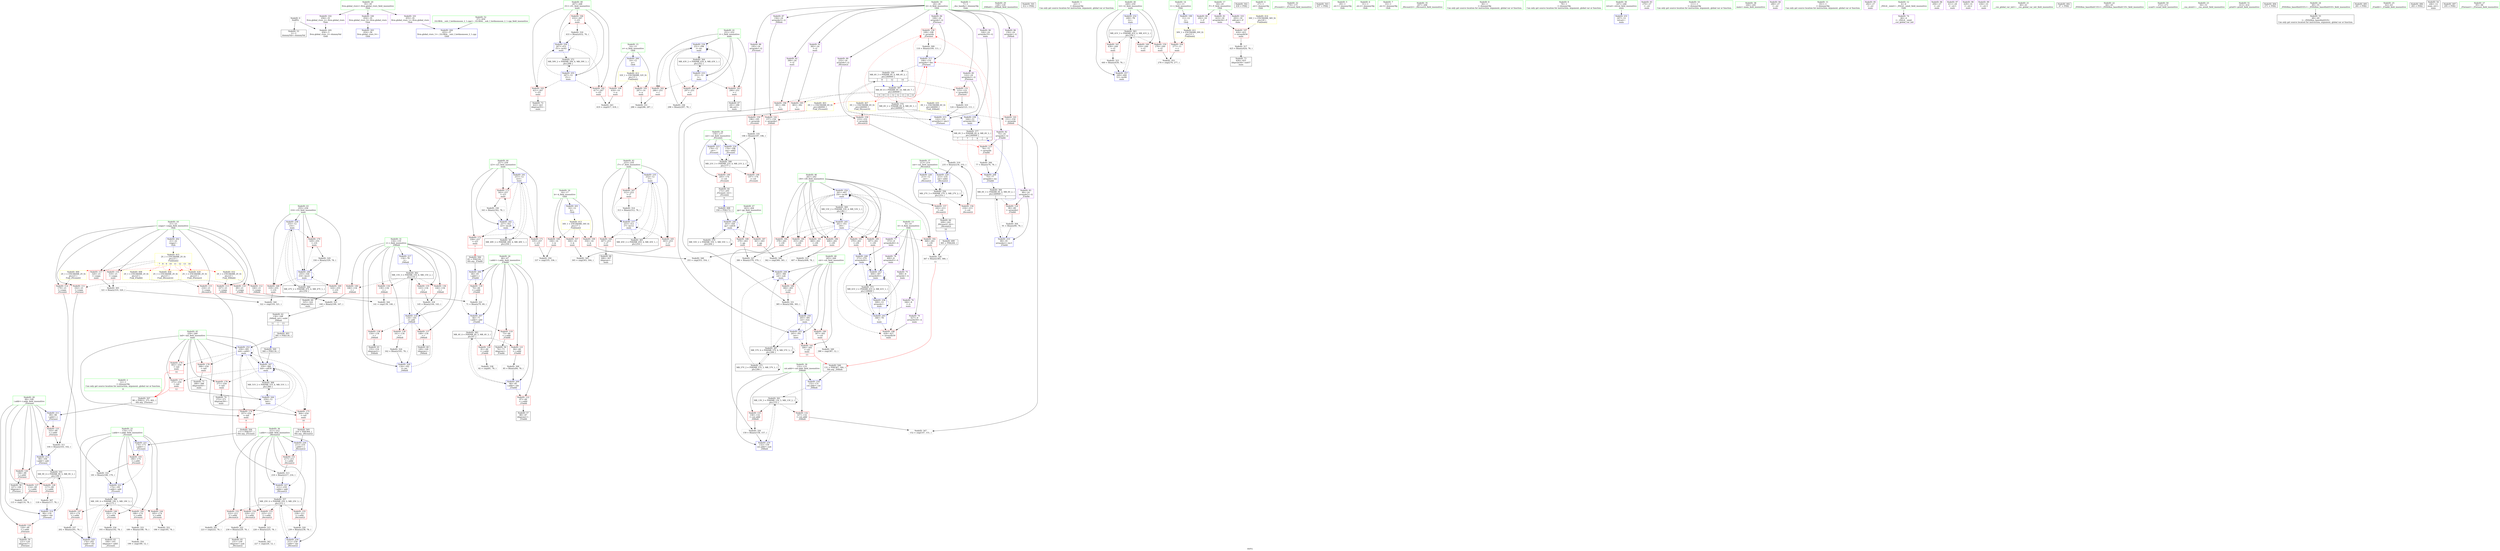 digraph "SVFG" {
	label="SVFG";

	Node0x558cb2683ca0 [shape=record,color=grey,label="{NodeID: 0\nNullPtr}"];
	Node0x558cb2683ca0 -> Node0x558cb26ae0f0[style=solid];
	Node0x558cb2683ca0 -> Node0x558cb26b0e70[style=solid];
	Node0x558cb26b0580 [shape=record,color=red,label="{NodeID: 194\n432\<--267\n\<--i51\nmain\n}"];
	Node0x558cb26b0580 -> Node0x558cb26bf250[style=solid];
	Node0x558cb26ad8f0 [shape=record,color=red,label="{NodeID: 111\n102\<--21\n\<--czapa\n_Z5erasei\n}"];
	Node0x558cb26ad8f0 -> Node0x558cb26bead0[style=solid];
	Node0x558cb26abd40 [shape=record,color=green,label="{NodeID: 28\n99\<--100\ni.addr\<--i.addr_field_insensitive\n_Z5erasei\n}"];
	Node0x558cb26abd40 -> Node0x558cb26b2b90[style=solid];
	Node0x558cb26abd40 -> Node0x558cb26b2c60[style=solid];
	Node0x558cb26abd40 -> Node0x558cb26b2d30[style=solid];
	Node0x558cb26abd40 -> Node0x558cb26b2e00[style=solid];
	Node0x558cb26abd40 -> Node0x558cb26b2ed0[style=solid];
	Node0x558cb26abd40 -> Node0x558cb26b1380[style=solid];
	Node0x558cb26abd40 -> Node0x558cb26b1450[style=solid];
	Node0x558cb26abd40 -> Node0x558cb26b15f0[style=solid];
	Node0x558cb26be1d0 [shape=record,color=grey,label="{NodeID: 305\n321 = Binary(319, 320, )\n}"];
	Node0x558cb26be1d0 -> Node0x558cb26c1650[style=solid];
	Node0x558cb26b1c70 [shape=record,color=blue,label="{NodeID: 222\n174\<--181\ni.addr\<--add\n_Z5counti\n}"];
	Node0x558cb26b1c70 -> Node0x558cb26cf770[style=dashed];
	Node0x558cb26b36f0 [shape=record,color=red,label="{NodeID: 139\n161\<--134\n\<--i\n_Z4findi\n}"];
	Node0x558cb26b36f0 -> Node0x558cb26bfe50[style=solid];
	Node0x558cb26ae360 [shape=record,color=black,label="{NodeID: 56\n74\<--73\nidxprom\<--\n_Z3addi\n}"];
	Node0x558cb26fe940 [shape=record,color=black,label="{NodeID: 499\n365 = PHI(209, )\n}"];
	Node0x558cb26fe940 -> Node0x558cb26c0450[style=solid];
	Node0x558cb26c0bd0 [shape=record,color=grey,label="{NodeID: 333\n189 = Binary(188, 78, )\n}"];
	Node0x558cb26c0bd0 -> Node0x558cb26c2b50[style=solid];
	Node0x558cb26bb150 [shape=record,color=blue,label="{NodeID: 250\n265\<--385\ncnt\<--rem\nmain\n}"];
	Node0x558cb26bb150 -> Node0x558cb26b6060[style=dashed];
	Node0x558cb26bb150 -> Node0x558cb26b6130[style=dashed];
	Node0x558cb26bb150 -> Node0x558cb26bb220[style=dashed];
	Node0x558cb26bb150 -> Node0x558cb26b7510[style=dashed];
	Node0x558cb26b4db0 [shape=record,color=red,label="{NodeID: 167\n312\<--253\n\<--i7\nmain\n}"];
	Node0x558cb26b4db0 -> Node0x558cb26bef50[style=solid];
	Node0x558cb26afa20 [shape=record,color=purple,label="{NodeID: 84\n108\<--24\narrayidx\<--Q\n_Z5erasei\n}"];
	Node0x558cb26afa20 -> Node0x558cb26b2fa0[style=solid];
	Node0x558cb26afa20 -> Node0x558cb26b1520[style=solid];
	Node0x558cb2681130 [shape=record,color=green,label="{NodeID: 1\n7\<--1\n__dso_handle\<--dummyObj\nGlob }"];
	Node0x558cb26d1970 [shape=record,color=black,label="{NodeID: 361\nMR_13V_3 = PHI(MR_13V_5, MR_13V_2, )\npts\{133 \}\n}"];
	Node0x558cb26d1970 -> Node0x558cb26b3140[style=dashed];
	Node0x558cb26d1970 -> Node0x558cb26b3210[style=dashed];
	Node0x558cb26d1970 -> Node0x558cb26b1a00[style=dashed];
	Node0x558cb26d1970 -> Node0x558cb26d1970[style=dashed];
	Node0x558cb26b0650 [shape=record,color=red,label="{NodeID: 195\n383\<--382\n\<--\nmain\n}"];
	Node0x558cb26b0650 -> Node0x558cb26c08d0[style=solid];
	Node0x558cb26ad9c0 [shape=record,color=red,label="{NodeID: 112\n140\<--21\n\<--czapa\n_Z4findi\n}"];
	Node0x558cb26ad9c0 -> Node0x558cb26c1c50[style=solid];
	Node0x558cb26abdd0 [shape=record,color=green,label="{NodeID: 29\n128\<--129\n_Z4findi\<--_Z4findi_field_insensitive\n}"];
	Node0x558cb26be350 [shape=record,color=grey,label="{NodeID: 306\n77 = Binary(76, 78, )\n}"];
	Node0x558cb26be350 -> Node0x558cb26b1110[style=solid];
	Node0x558cb26b1d40 [shape=record,color=blue,label="{NodeID: 223\n176\<--12\ncnt\<--\n_Z5counti\n}"];
	Node0x558cb26b1d40 -> Node0x558cb26df270[style=dashed];
	Node0x558cb26b37c0 [shape=record,color=red,label="{NodeID: 140\n166\<--134\n\<--i\n_Z4findi\n}"];
	Node0x558cb26b37c0 -> Node0x558cb26bffd0[style=solid];
	Node0x558cb26ae430 [shape=record,color=black,label="{NodeID: 57\n88\<--87\nidxprom1\<--\n_Z3addi\n}"];
	Node0x558cb26fea80 [shape=record,color=black,label="{NodeID: 500\n368 = PHI(130, )\n}"];
	Node0x558cb26fea80 -> Node0x558cb26baee0[style=solid];
	Node0x558cb26c0d50 [shape=record,color=grey,label="{NodeID: 334\n193 = Binary(192, 78, )\n}"];
	Node0x558cb26c0d50 -> Node0x558cb26ae910[style=solid];
	Node0x558cb26bb220 [shape=record,color=blue,label="{NodeID: 251\n265\<--391\ncnt\<--\nmain\n}"];
	Node0x558cb26bb220 -> Node0x558cb26b6130[style=dashed];
	Node0x558cb26bb220 -> Node0x558cb26b7510[style=dashed];
	Node0x558cb26b4e80 [shape=record,color=red,label="{NodeID: 168\n318\<--255\n\<--i14\nmain\n}"];
	Node0x558cb26b4e80 -> Node0x558cb26c1650[style=solid];
	Node0x558cb26afaf0 [shape=record,color=purple,label="{NodeID: 85\n122\<--24\narrayidx2\<--Q\n_Z5erasei\n}"];
	Node0x558cb26afaf0 -> Node0x558cb26b3070[style=solid];
	Node0x558cb26afaf0 -> Node0x558cb26b16c0[style=solid];
	Node0x558cb2699b60 [shape=record,color=green,label="{NodeID: 2\n12\<--1\n\<--dummyObj\nCan only get source location for instruction, argument, global var or function.|{<s0>8}}"];
	Node0x558cb2699b60:s0 -> Node0x558cb26ff380[style=solid,color=red];
	Node0x558cb26d1e70 [shape=record,color=black,label="{NodeID: 362\nMR_15V_3 = PHI(MR_15V_6, MR_15V_2, )\npts\{135 \}\n}"];
	Node0x558cb26d1e70 -> Node0x558cb26b32e0[style=dashed];
	Node0x558cb26d1e70 -> Node0x558cb26b33b0[style=dashed];
	Node0x558cb26d1e70 -> Node0x558cb26b3480[style=dashed];
	Node0x558cb26d1e70 -> Node0x558cb26b37c0[style=dashed];
	Node0x558cb26d1e70 -> Node0x558cb26b1930[style=dashed];
	Node0x558cb26b0720 [shape=record,color=red,label="{NodeID: 196\n391\<--390\n\<--\nmain\n}"];
	Node0x558cb26b0720 -> Node0x558cb26bb220[style=solid];
	Node0x558cb26ada90 [shape=record,color=red,label="{NodeID: 113\n167\<--21\n\<--czapa\n_Z4findi\n}"];
	Node0x558cb26ada90 -> Node0x558cb26bffd0[style=solid];
	Node0x558cb26abe60 [shape=record,color=green,label="{NodeID: 30\n132\<--133\ncnt.addr\<--cnt.addr_field_insensitive\n_Z4findi\n}"];
	Node0x558cb26abe60 -> Node0x558cb26b3140[style=solid];
	Node0x558cb26abe60 -> Node0x558cb26b3210[style=solid];
	Node0x558cb26abe60 -> Node0x558cb26b1790[style=solid];
	Node0x558cb26abe60 -> Node0x558cb26b1a00[style=solid];
	Node0x558cb26be4d0 [shape=record,color=grey,label="{NodeID: 307\n118 = Binary(117, 78, )\n}"];
	Node0x558cb26be4d0 -> Node0x558cb26b15f0[style=solid];
	Node0x558cb26b1e10 [shape=record,color=blue,label="{NodeID: 224\n176\<--198\ncnt\<--add2\n_Z5counti\n}"];
	Node0x558cb26b1e10 -> Node0x558cb26df270[style=dashed];
	Node0x558cb26b3890 [shape=record,color=red,label="{NodeID: 141\n151\<--150\n\<--arrayidx\n_Z4findi\n}"];
	Node0x558cb26b3890 -> Node0x558cb26c20d0[style=solid];
	Node0x558cb26ae500 [shape=record,color=black,label="{NodeID: 58\n107\<--106\nidxprom\<--\n_Z5erasei\n}"];
	Node0x558cb26febc0 [shape=record,color=black,label="{NodeID: 501\n412 = PHI()\n}"];
	Node0x558cb26c0ed0 [shape=record,color=grey,label="{NodeID: 335\n198 = Binary(197, 196, )\n}"];
	Node0x558cb26c0ed0 -> Node0x558cb26b1e10[style=solid];
	Node0x558cb26bb2f0 [shape=record,color=blue,label="{NodeID: 252\n259\<--395\nind\<--call43\nmain\n}"];
	Node0x558cb26bb2f0 -> Node0x558cb26b5360[style=dashed];
	Node0x558cb26bb2f0 -> Node0x558cb26b5430[style=dashed];
	Node0x558cb26bb2f0 -> Node0x558cb26b56a0[style=dashed];
	Node0x558cb26bb2f0 -> Node0x558cb26b5770[style=dashed];
	Node0x558cb26bb2f0 -> Node0x558cb26baee0[style=dashed];
	Node0x558cb26bb2f0 -> Node0x558cb26bb2f0[style=dashed];
	Node0x558cb26bb2f0 -> Node0x558cb26d3c70[style=dashed];
	Node0x558cb26b4f50 [shape=record,color=red,label="{NodeID: 169\n324\<--255\n\<--i14\nmain\n}"];
	Node0x558cb26b4f50 -> Node0x558cb26aedf0[style=solid];
	Node0x558cb26afbc0 [shape=record,color=purple,label="{NodeID: 86\n150\<--24\narrayidx\<--Q\n_Z4findi\n}"];
	Node0x558cb26afbc0 -> Node0x558cb26b3890[style=solid];
	Node0x558cb2683d30 [shape=record,color=green,label="{NodeID: 3\n22\<--1\n\<--dummyObj\nCan only get source location for instruction, argument, global var or function.}"];
	Node0x558cb26d2370 [shape=record,color=black,label="{NodeID: 363\nMR_41V_3 = PHI(MR_41V_4, MR_41V_2, )\npts\{250 \}\n}"];
	Node0x558cb26d2370 -> Node0x558cb26b4730[style=dashed];
	Node0x558cb26d2370 -> Node0x558cb26b4800[style=dashed];
	Node0x558cb26d2370 -> Node0x558cb26b48d0[style=dashed];
	Node0x558cb26d2370 -> Node0x558cb26bb700[style=dashed];
	Node0x558cb26b07f0 [shape=record,color=red,label="{NodeID: 197\n424\<--423\n\<--arrayidx56\nmain\n}"];
	Node0x558cb26b07f0 -> Node0x558cb26bf3d0[style=solid];
	Node0x558cb26adb60 [shape=record,color=red,label="{NodeID: 114\n179\<--21\n\<--czapa\n_Z5counti\n}"];
	Node0x558cb26adb60 -> Node0x558cb26c0a50[style=solid];
	Node0x558cb26abef0 [shape=record,color=green,label="{NodeID: 31\n134\<--135\ni\<--i_field_insensitive\n_Z4findi\n}"];
	Node0x558cb26abef0 -> Node0x558cb26b32e0[style=solid];
	Node0x558cb26abef0 -> Node0x558cb26b33b0[style=solid];
	Node0x558cb26abef0 -> Node0x558cb26b3480[style=solid];
	Node0x558cb26abef0 -> Node0x558cb26b3550[style=solid];
	Node0x558cb26abef0 -> Node0x558cb26b3620[style=solid];
	Node0x558cb26abef0 -> Node0x558cb26b36f0[style=solid];
	Node0x558cb26abef0 -> Node0x558cb26b37c0[style=solid];
	Node0x558cb26abef0 -> Node0x558cb26b1860[style=solid];
	Node0x558cb26abef0 -> Node0x558cb26b1930[style=solid];
	Node0x558cb26abef0 -> Node0x558cb26b1ad0[style=solid];
	Node0x558cb26be650 [shape=record,color=grey,label="{NodeID: 308\n85 = Binary(84, 78, )\n}"];
	Node0x558cb26be650 -> Node0x558cb26b11e0[style=solid];
	Node0x558cb26b1ee0 [shape=record,color=blue,label="{NodeID: 225\n174\<--202\ni.addr\<--shr\n_Z5counti\n}"];
	Node0x558cb26b1ee0 -> Node0x558cb26cf770[style=dashed];
	Node0x558cb26b3960 [shape=record,color=red,label="{NodeID: 142\n157\<--156\n\<--arrayidx3\n_Z4findi\n}"];
	Node0x558cb26b3960 -> Node0x558cb26c0150[style=solid];
	Node0x558cb26ae5d0 [shape=record,color=black,label="{NodeID: 59\n121\<--120\nidxprom1\<--\n_Z5erasei\n}"];
	Node0x558cb26fec90 [shape=record,color=black,label="{NodeID: 502\n430 = PHI()\n}"];
	Node0x558cb26c1050 [shape=record,color=grey,label="{NodeID: 336\n298 = Binary(297, 78, )\n}"];
	Node0x558cb26c1050 -> Node0x558cb26ba450[style=solid];
	Node0x558cb26bb3c0 [shape=record,color=blue,label="{NodeID: 253\n400\<--397\narrayidx45\<--\nmain\n}"];
	Node0x558cb26bb3c0 -> Node0x558cb26b08c0[style=dashed];
	Node0x558cb26bb3c0 -> Node0x558cb26bafb0[style=dashed];
	Node0x558cb26bb3c0 -> Node0x558cb26bb3c0[style=dashed];
	Node0x558cb26bb3c0 -> Node0x558cb26d5570[style=dashed];
	Node0x558cb26b5020 [shape=record,color=red,label="{NodeID: 170\n329\<--255\n\<--i14\nmain\n}"];
	Node0x558cb26b5020 -> Node0x558cb26c05d0[style=solid];
	Node0x558cb26afc90 [shape=record,color=purple,label="{NodeID: 87\n156\<--24\narrayidx3\<--Q\n_Z4findi\n}"];
	Node0x558cb26afc90 -> Node0x558cb26b3960[style=solid];
	Node0x558cb269bda0 [shape=record,color=green,label="{NodeID: 4\n27\<--1\n.str\<--dummyObj\nGlob }"];
	Node0x558cb26d2870 [shape=record,color=black,label="{NodeID: 364\nMR_43V_2 = PHI(MR_43V_4, MR_43V_1, )\npts\{252 \}\n}"];
	Node0x558cb26d2870 -> Node0x558cb26ba380[style=dashed];
	Node0x558cb26b08c0 [shape=record,color=red,label="{NodeID: 198\n428\<--427\n\<--arrayidx59\nmain\n}"];
	Node0x558cb26adc30 [shape=record,color=red,label="{NodeID: 115\n216\<--21\n\<--czapa\n_Z6count2i\n}"];
	Node0x558cb26adc30 -> Node0x558cb26bedd0[style=solid];
	Node0x558cb26abfc0 [shape=record,color=green,label="{NodeID: 32\n170\<--171\n_Z5counti\<--_Z5counti_field_insensitive\n}"];
	Node0x558cb26be7d0 [shape=record,color=grey,label="{NodeID: 309\n110 = Binary(109, 111, )\n}"];
	Node0x558cb26be7d0 -> Node0x558cb26b1520[style=solid];
	Node0x558cb26b1fb0 [shape=record,color=blue,label="{NodeID: 226\n211\<--210\ni.addr\<--i\n_Z6count2i\n}"];
	Node0x558cb26b1fb0 -> Node0x558cb26b40b0[style=dashed];
	Node0x558cb26b1fb0 -> Node0x558cb26b2080[style=dashed];
	Node0x558cb26b3a30 [shape=record,color=red,label="{NodeID: 143\n180\<--174\n\<--i.addr\n_Z5counti\n}"];
	Node0x558cb26b3a30 -> Node0x558cb26c0a50[style=solid];
	Node0x558cb26ae6a0 [shape=record,color=black,label="{NodeID: 60\n149\<--148\nidxprom\<--\n_Z4findi\n}"];
	Node0x558cb26feed0 [shape=record,color=black,label="{NodeID: 503\n437 = PHI()\n}"];
	Node0x558cb26c11d0 [shape=record,color=grey,label="{NodeID: 337\n202 = Binary(201, 78, )\n}"];
	Node0x558cb26c11d0 -> Node0x558cb26b1ee0[style=solid];
	Node0x558cb26bb490 [shape=record,color=blue,label="{NodeID: 254\n261\<--407\ni30\<--inc48\nmain\n}"];
	Node0x558cb26bb490 -> Node0x558cb26b5840[style=dashed];
	Node0x558cb26bb490 -> Node0x558cb26b5910[style=dashed];
	Node0x558cb26bb490 -> Node0x558cb26b59e0[style=dashed];
	Node0x558cb26bb490 -> Node0x558cb26b5ab0[style=dashed];
	Node0x558cb26bb490 -> Node0x558cb26b5b80[style=dashed];
	Node0x558cb26bb490 -> Node0x558cb26b5c50[style=dashed];
	Node0x558cb26bb490 -> Node0x558cb26b5d20[style=dashed];
	Node0x558cb26bb490 -> Node0x558cb26bb490[style=dashed];
	Node0x558cb26bb490 -> Node0x558cb26d4170[style=dashed];
	Node0x558cb26b50f0 [shape=record,color=red,label="{NodeID: 171\n335\<--257\n\<--i23\nmain\n}"];
	Node0x558cb26b50f0 -> Node0x558cb26c2550[style=solid];
	Node0x558cb26afd60 [shape=record,color=purple,label="{NodeID: 88\n195\<--24\narrayidx\<--Q\n_Z5counti\n}"];
	Node0x558cb26afd60 -> Node0x558cb26b3fe0[style=solid];
	Node0x558cb269be30 [shape=record,color=green,label="{NodeID: 5\n29\<--1\n.str.1\<--dummyObj\nGlob }"];
	Node0x558cb26d2d70 [shape=record,color=black,label="{NodeID: 365\nMR_45V_2 = PHI(MR_45V_4, MR_45V_1, )\npts\{254 \}\n}"];
	Node0x558cb26d2d70 -> Node0x558cb26ba520[style=dashed];
	Node0x558cb26b0990 [shape=record,color=blue,label="{NodeID: 199\n11\<--12\nt\<--\nGlob }"];
	Node0x558cb26b0990 -> Node0x558cb26e18c0[style=dashed];
	Node0x558cb26b2440 [shape=record,color=red,label="{NodeID: 116\n319\<--21\n\<--czapa\nmain\n}"];
	Node0x558cb26b2440 -> Node0x558cb26be1d0[style=solid];
	Node0x558cb26ac090 [shape=record,color=green,label="{NodeID: 33\n174\<--175\ni.addr\<--i.addr_field_insensitive\n_Z5counti\n}"];
	Node0x558cb26ac090 -> Node0x558cb26b3a30[style=solid];
	Node0x558cb26ac090 -> Node0x558cb26b3b00[style=solid];
	Node0x558cb26ac090 -> Node0x558cb26b3bd0[style=solid];
	Node0x558cb26ac090 -> Node0x558cb26b3ca0[style=solid];
	Node0x558cb26ac090 -> Node0x558cb26b3d70[style=solid];
	Node0x558cb26ac090 -> Node0x558cb26b1ba0[style=solid];
	Node0x558cb26ac090 -> Node0x558cb26b1c70[style=solid];
	Node0x558cb26ac090 -> Node0x558cb26b1ee0[style=solid];
	Node0x558cb26be950 [shape=record,color=grey,label="{NodeID: 310\n124 = Binary(123, 111, )\n}"];
	Node0x558cb26be950 -> Node0x558cb26b16c0[style=solid];
	Node0x558cb26b2080 [shape=record,color=blue,label="{NodeID: 227\n211\<--218\ni.addr\<--add\n_Z6count2i\n}"];
	Node0x558cb26b2080 -> Node0x558cb26d0570[style=dashed];
	Node0x558cb26b3b00 [shape=record,color=red,label="{NodeID: 144\n185\<--174\n\<--i.addr\n_Z5counti\n}"];
	Node0x558cb26b3b00 -> Node0x558cb26c2850[style=solid];
	Node0x558cb26ae770 [shape=record,color=black,label="{NodeID: 61\n155\<--154\nidxprom2\<--\n_Z4findi\n}"];
	Node0x558cb26fefa0 [shape=record,color=black,label="{NodeID: 504\n173 = PHI(357, )\n0th arg _Z5counti }"];
	Node0x558cb26fefa0 -> Node0x558cb26b1ba0[style=solid];
	Node0x558cb26c1350 [shape=record,color=grey,label="{NodeID: 338\n82 = cmp(81, 78, )\n}"];
	Node0x558cb26bb560 [shape=record,color=blue,label="{NodeID: 255\n267\<--12\ni51\<--\nmain\n}"];
	Node0x558cb26bb560 -> Node0x558cb26b03e0[style=dashed];
	Node0x558cb26bb560 -> Node0x558cb26b04b0[style=dashed];
	Node0x558cb26bb560 -> Node0x558cb26b0580[style=dashed];
	Node0x558cb26bb560 -> Node0x558cb26bb630[style=dashed];
	Node0x558cb26bb560 -> Node0x558cb26d5070[style=dashed];
	Node0x558cb26b51c0 [shape=record,color=red,label="{NodeID: 172\n339\<--257\n\<--i23\nmain\n|{<s0>7}}"];
	Node0x558cb26b51c0:s0 -> Node0x558cb26ff240[style=solid,color=red];
	Node0x558cb26afe30 [shape=record,color=purple,label="{NodeID: 89\n232\<--24\narrayidx\<--Q\n_Z6count2i\n}"];
	Node0x558cb26afe30 -> Node0x558cb26b4660[style=solid];
	Node0x558cb269b110 [shape=record,color=green,label="{NodeID: 6\n31\<--1\n.str.2\<--dummyObj\nGlob }"];
	Node0x558cb26d3270 [shape=record,color=black,label="{NodeID: 366\nMR_47V_2 = PHI(MR_47V_4, MR_47V_1, )\npts\{256 \}\n}"];
	Node0x558cb26d3270 -> Node0x558cb26ba790[style=dashed];
	Node0x558cb26b0a60 [shape=record,color=blue,label="{NodeID: 200\n14\<--12\nn\<--\nGlob }"];
	Node0x558cb26b0a60 -> Node0x558cb26e19d0[style=dashed];
	Node0x558cb26b2510 [shape=record,color=red,label="{NodeID: 117\n320\<--21\n\<--czapa\nmain\n}"];
	Node0x558cb26b2510 -> Node0x558cb26be1d0[style=solid];
	Node0x558cb26ac160 [shape=record,color=green,label="{NodeID: 34\n176\<--177\ncnt\<--cnt_field_insensitive\n_Z5counti\n}"];
	Node0x558cb26ac160 -> Node0x558cb26b3e40[style=solid];
	Node0x558cb26ac160 -> Node0x558cb26b3f10[style=solid];
	Node0x558cb26ac160 -> Node0x558cb26b1d40[style=solid];
	Node0x558cb26ac160 -> Node0x558cb26b1e10[style=solid];
	Node0x558cb26bead0 [shape=record,color=grey,label="{NodeID: 311\n104 = Binary(103, 102, )\n}"];
	Node0x558cb26bead0 -> Node0x558cb26b1450[style=solid];
	Node0x558cb26b2150 [shape=record,color=blue,label="{NodeID: 228\n213\<--12\ncnt\<--\n_Z6count2i\n}"];
	Node0x558cb26b2150 -> Node0x558cb26d0a70[style=dashed];
	Node0x558cb26b3bd0 [shape=record,color=red,label="{NodeID: 145\n188\<--174\n\<--i.addr\n_Z5counti\n}"];
	Node0x558cb26b3bd0 -> Node0x558cb26c0bd0[style=solid];
	Node0x558cb26ae840 [shape=record,color=black,label="{NodeID: 62\n130\<--168\n_Z4findi_ret\<--sub4\n_Z4findi\n|{<s0>11|<s1>13}}"];
	Node0x558cb26ae840:s0 -> Node0x558cb26fea80[style=solid,color=blue];
	Node0x558cb26ae840:s1 -> Node0x558cb26fe250[style=solid,color=blue];
	Node0x558cb26ff100 [shape=record,color=black,label="{NodeID: 505\n210 = PHI(364, )\n0th arg _Z6count2i }"];
	Node0x558cb26ff100 -> Node0x558cb26b1fb0[style=solid];
	Node0x558cb26c14d0 [shape=record,color=grey,label="{NodeID: 339\n115 = cmp(114, 78, )\n}"];
	Node0x558cb26bb630 [shape=record,color=blue,label="{NodeID: 256\n267\<--433\ni51\<--inc62\nmain\n}"];
	Node0x558cb26bb630 -> Node0x558cb26b03e0[style=dashed];
	Node0x558cb26bb630 -> Node0x558cb26b04b0[style=dashed];
	Node0x558cb26bb630 -> Node0x558cb26b0580[style=dashed];
	Node0x558cb26bb630 -> Node0x558cb26bb630[style=dashed];
	Node0x558cb26bb630 -> Node0x558cb26d5070[style=dashed];
	Node0x558cb26b5290 [shape=record,color=red,label="{NodeID: 173\n342\<--257\n\<--i23\nmain\n}"];
	Node0x558cb26b5290 -> Node0x558cb26c0750[style=solid];
	Node0x558cb26aff00 [shape=record,color=purple,label="{NodeID: 90\n326\<--24\narrayidx19\<--Q\nmain\n}"];
	Node0x558cb26aff00 -> Node0x558cb26ba860[style=solid];
	Node0x558cb269b1a0 [shape=record,color=green,label="{NodeID: 7\n33\<--1\n.str.3\<--dummyObj\nGlob }"];
	Node0x558cb26d3770 [shape=record,color=black,label="{NodeID: 367\nMR_49V_2 = PHI(MR_49V_4, MR_49V_1, )\npts\{258 \}\n}"];
	Node0x558cb26d3770 -> Node0x558cb26baa00[style=dashed];
	Node0x558cb26b0b30 [shape=record,color=blue,label="{NodeID: 201\n16\<--12\nk\<--\nGlob }"];
	Node0x558cb26b0b30 -> Node0x558cb26e1ab0[style=dashed];
	Node0x558cb26b25e0 [shape=record,color=red,label="{NodeID: 118\n70\<--66\n\<--i.addr\n_Z3addi\n}"];
	Node0x558cb26b25e0 -> Node0x558cb26bf9d0[style=solid];
	Node0x558cb26ac230 [shape=record,color=green,label="{NodeID: 35\n207\<--208\n_Z6count2i\<--_Z6count2i_field_insensitive\n}"];
	Node0x558cb26bec50 [shape=record,color=grey,label="{NodeID: 312\n407 = Binary(406, 78, )\n}"];
	Node0x558cb26bec50 -> Node0x558cb26bb490[style=solid];
	Node0x558cb26b2220 [shape=record,color=blue,label="{NodeID: 229\n213\<--235\ncnt\<--add1\n_Z6count2i\n}"];
	Node0x558cb26b2220 -> Node0x558cb26d0a70[style=dashed];
	Node0x558cb26b3ca0 [shape=record,color=red,label="{NodeID: 146\n192\<--174\n\<--i.addr\n_Z5counti\n}"];
	Node0x558cb26b3ca0 -> Node0x558cb26c0d50[style=solid];
	Node0x558cb26ae910 [shape=record,color=black,label="{NodeID: 63\n194\<--193\nidxprom\<--add1\n_Z5counti\n}"];
	Node0x558cb26ff240 [shape=record,color=black,label="{NodeID: 506\n65 = PHI(339, )\n0th arg _Z3addi }"];
	Node0x558cb26ff240 -> Node0x558cb26b0f70[style=solid];
	Node0x558cb26c1650 [shape=record,color=grey,label="{NodeID: 340\n322 = cmp(318, 321, )\n}"];
	Node0x558cb26bb700 [shape=record,color=blue,label="{NodeID: 257\n249\<--440\nt2\<--inc66\nmain\n}"];
	Node0x558cb26bb700 -> Node0x558cb26d2370[style=dashed];
	Node0x558cb26b5360 [shape=record,color=red,label="{NodeID: 174\n357\<--259\n\<--ind\nmain\n|{<s0>9}}"];
	Node0x558cb26b5360:s0 -> Node0x558cb26fefa0[style=solid,color=red];
	Node0x558cb26affd0 [shape=record,color=purple,label="{NodeID: 91\n382\<--24\n\<--Q\nmain\n}"];
	Node0x558cb26affd0 -> Node0x558cb26b0650[style=solid];
	Node0x558cb269b760 [shape=record,color=green,label="{NodeID: 8\n36\<--1\n\<--dummyObj\nCan only get source location for instruction, argument, global var or function.}"];
	Node0x558cb26d3c70 [shape=record,color=black,label="{NodeID: 368\nMR_51V_2 = PHI(MR_51V_4, MR_51V_1, )\npts\{260 \}\n}"];
	Node0x558cb26d3c70 -> Node0x558cb26bac70[style=dashed];
	Node0x558cb26b0c00 [shape=record,color=blue,label="{NodeID: 202\n21\<--22\nczapa\<--\nGlob }"];
	Node0x558cb26b0c00 -> Node0x558cb26e1c70[style=dashed];
	Node0x558cb26b26b0 [shape=record,color=red,label="{NodeID: 119\n73\<--66\n\<--i.addr\n_Z3addi\n}"];
	Node0x558cb26b26b0 -> Node0x558cb26ae360[style=solid];
	Node0x558cb26ac300 [shape=record,color=green,label="{NodeID: 36\n211\<--212\ni.addr\<--i.addr_field_insensitive\n_Z6count2i\n}"];
	Node0x558cb26ac300 -> Node0x558cb26b40b0[style=solid];
	Node0x558cb26ac300 -> Node0x558cb26b4180[style=solid];
	Node0x558cb26ac300 -> Node0x558cb26b4250[style=solid];
	Node0x558cb26ac300 -> Node0x558cb26b4320[style=solid];
	Node0x558cb26ac300 -> Node0x558cb26b43f0[style=solid];
	Node0x558cb26ac300 -> Node0x558cb26b1fb0[style=solid];
	Node0x558cb26ac300 -> Node0x558cb26b2080[style=solid];
	Node0x558cb26ac300 -> Node0x558cb26b22f0[style=solid];
	Node0x558cb26bedd0 [shape=record,color=grey,label="{NodeID: 313\n218 = Binary(217, 216, )\n}"];
	Node0x558cb26bedd0 -> Node0x558cb26b2080[style=solid];
	Node0x558cb26b22f0 [shape=record,color=blue,label="{NodeID: 230\n211\<--239\ni.addr\<--shr\n_Z6count2i\n}"];
	Node0x558cb26b22f0 -> Node0x558cb26d0570[style=dashed];
	Node0x558cb26b3d70 [shape=record,color=red,label="{NodeID: 147\n201\<--174\n\<--i.addr\n_Z5counti\n}"];
	Node0x558cb26b3d70 -> Node0x558cb26c11d0[style=solid];
	Node0x558cb26ae9e0 [shape=record,color=black,label="{NodeID: 64\n172\<--205\n_Z5counti_ret\<--\n_Z5counti\n|{<s0>9}}"];
	Node0x558cb26ae9e0:s0 -> Node0x558cb26fe780[style=solid,color=blue];
	Node0x558cb26ff380 [shape=record,color=black,label="{NodeID: 507\n98 = PHI(12, 375, 402, )\n0th arg _Z5erasei }"];
	Node0x558cb26ff380 -> Node0x558cb26b1380[style=solid];
	Node0x558cb26c17d0 [shape=record,color=grey,label="{NodeID: 341\n223 = cmp(222, 78, )\n}"];
	Node0x558cb26b5430 [shape=record,color=red,label="{NodeID: 175\n364\<--259\n\<--ind\nmain\n|{<s0>10}}"];
	Node0x558cb26b5430:s0 -> Node0x558cb26ff100[style=solid,color=red];
	Node0x558cb26b00a0 [shape=record,color=purple,label="{NodeID: 92\n390\<--24\n\<--Q\nmain\n}"];
	Node0x558cb26b00a0 -> Node0x558cb26b0720[style=solid];
	Node0x558cb269b830 [shape=record,color=green,label="{NodeID: 9\n78\<--1\n\<--dummyObj\nCan only get source location for instruction, argument, global var or function.}"];
	Node0x558cb26d4170 [shape=record,color=black,label="{NodeID: 369\nMR_53V_2 = PHI(MR_53V_4, MR_53V_1, )\npts\{262 \}\n}"];
	Node0x558cb26d4170 -> Node0x558cb26bad40[style=dashed];
	Node0x558cb26b0cd0 [shape=record,color=blue,label="{NodeID: 203\n454\<--36\nllvm.global_ctors_0\<--\nGlob }"];
	Node0x558cb26b2780 [shape=record,color=red,label="{NodeID: 120\n81\<--66\n\<--i.addr\n_Z3addi\n}"];
	Node0x558cb26b2780 -> Node0x558cb26c1350[style=solid];
	Node0x558cb26ac3d0 [shape=record,color=green,label="{NodeID: 37\n213\<--214\ncnt\<--cnt_field_insensitive\n_Z6count2i\n}"];
	Node0x558cb26ac3d0 -> Node0x558cb26b44c0[style=solid];
	Node0x558cb26ac3d0 -> Node0x558cb26b4590[style=solid];
	Node0x558cb26ac3d0 -> Node0x558cb26b2150[style=solid];
	Node0x558cb26ac3d0 -> Node0x558cb26b2220[style=solid];
	Node0x558cb26ded70 [shape=record,color=black,label="{NodeID: 397\nMR_6V_8 = PHI(MR_6V_10, MR_6V_7, )\npts\{260000 \}\n|{|<s3>9|<s4>10|<s5>11|<s6>12|<s7>12|<s8>13|<s9>14|<s10>14}}"];
	Node0x558cb26ded70 -> Node0x558cb26b0650[style=dashed];
	Node0x558cb26ded70 -> Node0x558cb26b0720[style=dashed];
	Node0x558cb26ded70 -> Node0x558cb26d5a70[style=dashed];
	Node0x558cb26ded70:s3 -> Node0x558cb26e1190[style=dashed,color=red];
	Node0x558cb26ded70:s4 -> Node0x558cb26e1510[style=dashed,color=red];
	Node0x558cb26ded70:s5 -> Node0x558cb26e2e50[style=dashed,color=red];
	Node0x558cb26ded70:s6 -> Node0x558cb26b2fa0[style=dashed,color=red];
	Node0x558cb26ded70:s7 -> Node0x558cb26b1520[style=dashed,color=red];
	Node0x558cb26ded70:s8 -> Node0x558cb26e2e50[style=dashed,color=red];
	Node0x558cb26ded70:s9 -> Node0x558cb26b2fa0[style=dashed,color=red];
	Node0x558cb26ded70:s10 -> Node0x558cb26b1520[style=dashed,color=red];
	Node0x558cb26bef50 [shape=record,color=grey,label="{NodeID: 314\n313 = Binary(312, 78, )\n}"];
	Node0x558cb26bef50 -> Node0x558cb26ba6c0[style=solid];
	Node0x558cb26ba220 [shape=record,color=blue,label="{NodeID: 231\n247\<--12\nretval\<--\nmain\n}"];
	Node0x558cb26b3e40 [shape=record,color=red,label="{NodeID: 148\n197\<--176\n\<--cnt\n_Z5counti\n}"];
	Node0x558cb26b3e40 -> Node0x558cb26c0ed0[style=solid];
	Node0x558cb26aeab0 [shape=record,color=black,label="{NodeID: 65\n231\<--230\nidxprom\<--sub\n_Z6count2i\n}"];
	Node0x558cb26ff660 [shape=record,color=black,label="{NodeID: 508\n131 = PHI(367, 394, )\n0th arg _Z4findi }"];
	Node0x558cb26ff660 -> Node0x558cb26b1790[style=solid];
	Node0x558cb26c1950 [shape=record,color=grey,label="{NodeID: 342\n227 = cmp(226, 12, )\n}"];
	Node0x558cb26b5500 [shape=record,color=red,label="{NodeID: 176\n371\<--259\n\<--ind\nmain\n}"];
	Node0x558cb26b5500 -> Node0x558cb26aeec0[style=solid];
	Node0x558cb26b0170 [shape=record,color=purple,label="{NodeID: 93\n270\<--27\n\<--.str\nmain\n}"];
	Node0x558cb269b900 [shape=record,color=green,label="{NodeID: 10\n111\<--1\n\<--dummyObj\nCan only get source location for instruction, argument, global var or function.}"];
	Node0x558cb26d4670 [shape=record,color=black,label="{NodeID: 370\nMR_55V_2 = PHI(MR_55V_3, MR_55V_1, )\npts\{264 \}\n}"];
	Node0x558cb26d4670 -> Node0x558cb26bae10[style=dashed];
	Node0x558cb26d4670 -> Node0x558cb26d4670[style=dashed];
	Node0x558cb26b0da0 [shape=record,color=blue,label="{NodeID: 204\n455\<--37\nllvm.global_ctors_1\<--_GLOBAL__sub_I_lordmonsoon_2_1.cpp\nGlob }"];
	Node0x558cb26b2850 [shape=record,color=red,label="{NodeID: 121\n84\<--66\n\<--i.addr\n_Z3addi\n}"];
	Node0x558cb26b2850 -> Node0x558cb26be650[style=solid];
	Node0x558cb26ac4a0 [shape=record,color=green,label="{NodeID: 38\n244\<--245\nmain\<--main_field_insensitive\n}"];
	Node0x558cb26df270 [shape=record,color=black,label="{NodeID: 398\nMR_21V_3 = PHI(MR_21V_4, MR_21V_2, )\npts\{177 \}\n}"];
	Node0x558cb26df270 -> Node0x558cb26b3e40[style=dashed];
	Node0x558cb26df270 -> Node0x558cb26b3f10[style=dashed];
	Node0x558cb26df270 -> Node0x558cb26b1e10[style=dashed];
	Node0x558cb26df270 -> Node0x558cb26df270[style=dashed];
	Node0x558cb26bf0d0 [shape=record,color=grey,label="{NodeID: 315\n226 = Binary(225, 78, )\n}"];
	Node0x558cb26bf0d0 -> Node0x558cb26c1950[style=solid];
	Node0x558cb26ba2b0 [shape=record,color=blue,label="{NodeID: 232\n249\<--78\nt2\<--\nmain\n}"];
	Node0x558cb26ba2b0 -> Node0x558cb26d2370[style=dashed];
	Node0x558cb26b3f10 [shape=record,color=red,label="{NodeID: 149\n205\<--176\n\<--cnt\n_Z5counti\n}"];
	Node0x558cb26b3f10 -> Node0x558cb26ae9e0[style=solid];
	Node0x558cb26aeb80 [shape=record,color=black,label="{NodeID: 66\n209\<--242\n_Z6count2i_ret\<--\n_Z6count2i\n|{<s0>10}}"];
	Node0x558cb26aeb80:s0 -> Node0x558cb26fe940[style=solid,color=blue];
	Node0x558cb26c1ad0 [shape=record,color=grey,label="{NodeID: 343\n419 = cmp(417, 418, )\n}"];
	Node0x558cb26b55d0 [shape=record,color=red,label="{NodeID: 177\n375\<--259\n\<--ind\nmain\n|{<s0>12}}"];
	Node0x558cb26b55d0:s0 -> Node0x558cb26ff380[style=solid,color=red];
	Node0x558cb26b0240 [shape=record,color=purple,label="{NodeID: 94\n280\<--27\n\<--.str\nmain\n}"];
	Node0x558cb2699d90 [shape=record,color=green,label="{NodeID: 11\n351\<--1\n\<--dummyObj\nCan only get source location for instruction, argument, global var or function.}"];
	Node0x558cb26d4b70 [shape=record,color=black,label="{NodeID: 371\nMR_57V_2 = PHI(MR_57V_3, MR_57V_1, )\npts\{266 \}\n}"];
	Node0x558cb26d4b70 -> Node0x558cb26bb080[style=dashed];
	Node0x558cb26d4b70 -> Node0x558cb26d4b70[style=dashed];
	Node0x558cb26d4b70 -> Node0x558cb26b7510[style=dashed];
	Node0x558cb26b0e70 [shape=record,color=blue, style = dotted,label="{NodeID: 205\n456\<--3\nllvm.global_ctors_2\<--dummyVal\nGlob }"];
	Node0x558cb26b2920 [shape=record,color=red,label="{NodeID: 122\n87\<--66\n\<--i.addr\n_Z3addi\n}"];
	Node0x558cb26b2920 -> Node0x558cb26ae430[style=solid];
	Node0x558cb26ac570 [shape=record,color=green,label="{NodeID: 39\n247\<--248\nretval\<--retval_field_insensitive\nmain\n}"];
	Node0x558cb26ac570 -> Node0x558cb26ba220[style=solid];
	Node0x558cb26cf770 [shape=record,color=black,label="{NodeID: 399\nMR_19V_4 = PHI(MR_19V_5, MR_19V_3, )\npts\{175 \}\n}"];
	Node0x558cb26cf770 -> Node0x558cb26b3b00[style=dashed];
	Node0x558cb26cf770 -> Node0x558cb26b3bd0[style=dashed];
	Node0x558cb26cf770 -> Node0x558cb26b3ca0[style=dashed];
	Node0x558cb26cf770 -> Node0x558cb26b3d70[style=dashed];
	Node0x558cb26cf770 -> Node0x558cb26b1ee0[style=dashed];
	Node0x558cb26bf250 [shape=record,color=grey,label="{NodeID: 316\n433 = Binary(432, 78, )\n}"];
	Node0x558cb26bf250 -> Node0x558cb26bb630[style=solid];
	Node0x558cb26ba380 [shape=record,color=blue,label="{NodeID: 233\n251\<--12\ni\<--\nmain\n}"];
	Node0x558cb26ba380 -> Node0x558cb26b49a0[style=dashed];
	Node0x558cb26ba380 -> Node0x558cb26b4a70[style=dashed];
	Node0x558cb26ba380 -> Node0x558cb26b4b40[style=dashed];
	Node0x558cb26ba380 -> Node0x558cb26ba450[style=dashed];
	Node0x558cb26ba380 -> Node0x558cb26d2870[style=dashed];
	Node0x558cb26b3fe0 [shape=record,color=red,label="{NodeID: 150\n196\<--195\n\<--arrayidx\n_Z5counti\n}"];
	Node0x558cb26b3fe0 -> Node0x558cb26c0ed0[style=solid];
	Node0x558cb26aec50 [shape=record,color=black,label="{NodeID: 67\n291\<--290\nidx.ext\<--\nmain\n}"];
	Node0x558cb26c1c50 [shape=record,color=grey,label="{NodeID: 344\n141 = cmp(139, 140, )\n}"];
	Node0x558cb26b56a0 [shape=record,color=red,label="{NodeID: 178\n398\<--259\n\<--ind\nmain\n}"];
	Node0x558cb26b56a0 -> Node0x558cb26aef90[style=solid];
	Node0x558cb26b0310 [shape=record,color=purple,label="{NodeID: 95\n282\<--27\n\<--.str\nmain\n}"];
	Node0x558cb2699e60 [shape=record,color=green,label="{NodeID: 12\n4\<--6\n_ZStL8__ioinit\<--_ZStL8__ioinit_field_insensitive\nGlob }"];
	Node0x558cb2699e60 -> Node0x558cb26af200[style=solid];
	Node0x558cb26d5070 [shape=record,color=black,label="{NodeID: 372\nMR_59V_2 = PHI(MR_59V_4, MR_59V_1, )\npts\{268 \}\n}"];
	Node0x558cb26d5070 -> Node0x558cb26bb560[style=dashed];
	Node0x558cb26b0f70 [shape=record,color=blue,label="{NodeID: 206\n66\<--65\ni.addr\<--i\n_Z3addi\n}"];
	Node0x558cb26b0f70 -> Node0x558cb26b25e0[style=dashed];
	Node0x558cb26b0f70 -> Node0x558cb26b1040[style=dashed];
	Node0x558cb26b29f0 [shape=record,color=red,label="{NodeID: 123\n76\<--75\n\<--arrayidx\n_Z3addi\n}"];
	Node0x558cb26b29f0 -> Node0x558cb26be350[style=solid];
	Node0x558cb26ac640 [shape=record,color=green,label="{NodeID: 40\n249\<--250\nt2\<--t2_field_insensitive\nmain\n}"];
	Node0x558cb26ac640 -> Node0x558cb26b4730[style=solid];
	Node0x558cb26ac640 -> Node0x558cb26b4800[style=solid];
	Node0x558cb26ac640 -> Node0x558cb26b48d0[style=solid];
	Node0x558cb26ac640 -> Node0x558cb26ba2b0[style=solid];
	Node0x558cb26ac640 -> Node0x558cb26bb700[style=solid];
	Node0x558cb26cfc70 [shape=record,color=yellow,style=double,label="{NodeID: 400\n2V_1 = ENCHI(MR_2V_0)\npts\{23 \}\nFun[_Z5counti]}"];
	Node0x558cb26cfc70 -> Node0x558cb26adb60[style=dashed];
	Node0x558cb26bf3d0 [shape=record,color=grey,label="{NodeID: 317\n425 = Binary(424, 78, )\n}"];
	Node0x558cb26bf3d0 -> Node0x558cb26af130[style=solid];
	Node0x558cb26ba450 [shape=record,color=blue,label="{NodeID: 234\n251\<--298\ni\<--inc\nmain\n}"];
	Node0x558cb26ba450 -> Node0x558cb26b49a0[style=dashed];
	Node0x558cb26ba450 -> Node0x558cb26b4a70[style=dashed];
	Node0x558cb26ba450 -> Node0x558cb26b4b40[style=dashed];
	Node0x558cb26ba450 -> Node0x558cb26ba450[style=dashed];
	Node0x558cb26ba450 -> Node0x558cb26d2870[style=dashed];
	Node0x558cb26b40b0 [shape=record,color=red,label="{NodeID: 151\n217\<--211\n\<--i.addr\n_Z6count2i\n}"];
	Node0x558cb26b40b0 -> Node0x558cb26bedd0[style=solid];
	Node0x558cb26aed20 [shape=record,color=black,label="{NodeID: 68\n308\<--307\nidxprom\<--\nmain\n}"];
	Node0x558cb26c1dd0 [shape=record,color=grey,label="{NodeID: 345\n305 = cmp(303, 304, )\n}"];
	Node0x558cb26b5770 [shape=record,color=red,label="{NodeID: 179\n402\<--259\n\<--ind\nmain\n|{<s0>14}}"];
	Node0x558cb26b5770:s0 -> Node0x558cb26ff380[style=solid,color=red];
	Node0x558cb26accc0 [shape=record,color=purple,label="{NodeID: 96\n294\<--27\n\<--.str\nmain\n}"];
	Node0x558cb2699f30 [shape=record,color=green,label="{NodeID: 13\n8\<--10\nA\<--A_field_insensitive\nGlob }"];
	Node0x558cb2699f30 -> Node0x558cb26af2d0[style=solid];
	Node0x558cb2699f30 -> Node0x558cb26af3a0[style=solid];
	Node0x558cb2699f30 -> Node0x558cb26af470[style=solid];
	Node0x558cb2699f30 -> Node0x558cb26af540[style=solid];
	Node0x558cb2699f30 -> Node0x558cb26af610[style=solid];
	Node0x558cb26d5570 [shape=record,color=black,label="{NodeID: 373\nMR_61V_2 = PHI(MR_61V_6, MR_61V_1, )\npts\{100000 \}\n}"];
	Node0x558cb26d5570 -> Node0x558cb26ba5f0[style=dashed];
	Node0x558cb26d5570 -> Node0x558cb26baba0[style=dashed];
	Node0x558cb26b1040 [shape=record,color=blue,label="{NodeID: 207\n66\<--71\ni.addr\<--add\n_Z3addi\n}"];
	Node0x558cb26b1040 -> Node0x558cb26b26b0[style=dashed];
	Node0x558cb26b1040 -> Node0x558cb26d8770[style=dashed];
	Node0x558cb26b2ac0 [shape=record,color=red,label="{NodeID: 124\n90\<--89\n\<--arrayidx2\n_Z3addi\n}"];
	Node0x558cb26b2ac0 -> Node0x558cb26be050[style=solid];
	Node0x558cb26ac710 [shape=record,color=green,label="{NodeID: 41\n251\<--252\ni\<--i_field_insensitive\nmain\n}"];
	Node0x558cb26ac710 -> Node0x558cb26b49a0[style=solid];
	Node0x558cb26ac710 -> Node0x558cb26b4a70[style=solid];
	Node0x558cb26ac710 -> Node0x558cb26b4b40[style=solid];
	Node0x558cb26ac710 -> Node0x558cb26ba380[style=solid];
	Node0x558cb26ac710 -> Node0x558cb26ba450[style=solid];
	Node0x558cb26bf550 [shape=record,color=grey,label="{NodeID: 318\n145 = Binary(144, 143, )\n}"];
	Node0x558cb26bf550 -> Node0x558cb26b1930[style=solid];
	Node0x558cb26ba520 [shape=record,color=blue,label="{NodeID: 235\n253\<--12\ni7\<--\nmain\n}"];
	Node0x558cb26ba520 -> Node0x558cb26b4c10[style=dashed];
	Node0x558cb26ba520 -> Node0x558cb26b4ce0[style=dashed];
	Node0x558cb26ba520 -> Node0x558cb26b4db0[style=dashed];
	Node0x558cb26ba520 -> Node0x558cb26ba6c0[style=dashed];
	Node0x558cb26ba520 -> Node0x558cb26d2d70[style=dashed];
	Node0x558cb26b4180 [shape=record,color=red,label="{NodeID: 152\n222\<--211\n\<--i.addr\n_Z6count2i\n}"];
	Node0x558cb26b4180 -> Node0x558cb26c17d0[style=solid];
	Node0x558cb26aedf0 [shape=record,color=black,label="{NodeID: 69\n325\<--324\nidxprom18\<--\nmain\n}"];
	Node0x558cb26e28b0 [shape=record,color=yellow,style=double,label="{NodeID: 429\n2V_1 = ENCHI(MR_2V_0)\npts\{23 \}\nFun[_Z5erasei]}"];
	Node0x558cb26e28b0 -> Node0x558cb26ad8f0[style=dashed];
	Node0x558cb26c1f50 [shape=record,color=grey,label="{NodeID: 346\n362 = cmp(360, 361, )\n}"];
	Node0x558cb26b5840 [shape=record,color=red,label="{NodeID: 180\n353\<--261\n\<--i30\nmain\n}"];
	Node0x558cb26b5840 -> Node0x558cb26c2250[style=solid];
	Node0x558cb26acd90 [shape=record,color=purple,label="{NodeID: 97\n411\<--29\n\<--.str.1\nmain\n}"];
	Node0x558cb269a620 [shape=record,color=green,label="{NodeID: 14\n11\<--13\nt\<--t_field_insensitive\nGlob }"];
	Node0x558cb269a620 -> Node0x558cb26ad340[style=solid];
	Node0x558cb269a620 -> Node0x558cb26b0990[style=solid];
	Node0x558cb26d5a70 [shape=record,color=black,label="{NodeID: 374\nMR_6V_2 = PHI(MR_6V_8, MR_6V_1, )\npts\{260000 \}\n}"];
	Node0x558cb26d5a70 -> Node0x558cb26ba860[style=dashed];
	Node0x558cb26d5a70 -> Node0x558cb26d6970[style=dashed];
	Node0x558cb26b1110 [shape=record,color=blue,label="{NodeID: 208\n75\<--77\narrayidx\<--inc\n_Z3addi\n}"];
	Node0x558cb26b1110 -> Node0x558cb26b6610[style=dashed];
	Node0x558cb26b2b90 [shape=record,color=red,label="{NodeID: 125\n103\<--99\n\<--i.addr\n_Z5erasei\n}"];
	Node0x558cb26b2b90 -> Node0x558cb26bead0[style=solid];
	Node0x558cb26ac7e0 [shape=record,color=green,label="{NodeID: 42\n253\<--254\ni7\<--i7_field_insensitive\nmain\n}"];
	Node0x558cb26ac7e0 -> Node0x558cb26b4c10[style=solid];
	Node0x558cb26ac7e0 -> Node0x558cb26b4ce0[style=solid];
	Node0x558cb26ac7e0 -> Node0x558cb26b4db0[style=solid];
	Node0x558cb26ac7e0 -> Node0x558cb26ba520[style=solid];
	Node0x558cb26ac7e0 -> Node0x558cb26ba6c0[style=solid];
	Node0x558cb26bf6d0 [shape=record,color=grey,label="{NodeID: 319\n235 = Binary(234, 233, )\n}"];
	Node0x558cb26bf6d0 -> Node0x558cb26b2220[style=solid];
	Node0x558cb26ba5f0 [shape=record,color=blue,label="{NodeID: 236\n309\<--12\narrayidx\<--\nmain\n}"];
	Node0x558cb26ba5f0 -> Node0x558cb26ba5f0[style=dashed];
	Node0x558cb26ba5f0 -> Node0x558cb26baba0[style=dashed];
	Node0x558cb26b4250 [shape=record,color=red,label="{NodeID: 153\n225\<--211\n\<--i.addr\n_Z6count2i\n}"];
	Node0x558cb26b4250 -> Node0x558cb26bf0d0[style=solid];
	Node0x558cb26aeec0 [shape=record,color=black,label="{NodeID: 70\n372\<--371\nidxprom39\<--\nmain\n}"];
	Node0x558cb26c20d0 [shape=record,color=grey,label="{NodeID: 347\n152 = cmp(147, 151, )\n}"];
	Node0x558cb26b5910 [shape=record,color=red,label="{NodeID: 181\n360\<--261\n\<--i30\nmain\n}"];
	Node0x558cb26b5910 -> Node0x558cb26c1f50[style=solid];
	Node0x558cb26ace60 [shape=record,color=purple,label="{NodeID: 98\n429\<--31\n\<--.str.2\nmain\n}"];
	Node0x558cb269a6f0 [shape=record,color=green,label="{NodeID: 15\n14\<--15\nn\<--n_field_insensitive\nGlob }"];
	Node0x558cb269a6f0 -> Node0x558cb26ad410[style=solid];
	Node0x558cb269a6f0 -> Node0x558cb26ad4e0[style=solid];
	Node0x558cb269a6f0 -> Node0x558cb26b0a60[style=solid];
	Node0x558cb26b11e0 [shape=record,color=blue,label="{NodeID: 209\n66\<--85\ni.addr\<--shr\n_Z3addi\n}"];
	Node0x558cb26b11e0 -> Node0x558cb26b2920[style=dashed];
	Node0x558cb26b11e0 -> Node0x558cb26d8770[style=dashed];
	Node0x558cb26b2c60 [shape=record,color=red,label="{NodeID: 126\n106\<--99\n\<--i.addr\n_Z5erasei\n}"];
	Node0x558cb26b2c60 -> Node0x558cb26ae500[style=solid];
	Node0x558cb26ac8b0 [shape=record,color=green,label="{NodeID: 43\n255\<--256\ni14\<--i14_field_insensitive\nmain\n}"];
	Node0x558cb26ac8b0 -> Node0x558cb26b4e80[style=solid];
	Node0x558cb26ac8b0 -> Node0x558cb26b4f50[style=solid];
	Node0x558cb26ac8b0 -> Node0x558cb26b5020[style=solid];
	Node0x558cb26ac8b0 -> Node0x558cb26ba790[style=solid];
	Node0x558cb26ac8b0 -> Node0x558cb26ba930[style=solid];
	Node0x558cb26e1190 [shape=record,color=yellow,style=double,label="{NodeID: 403\n6V_1 = ENCHI(MR_6V_0)\npts\{260000 \}\nFun[_Z5counti]}"];
	Node0x558cb26e1190 -> Node0x558cb26b3fe0[style=dashed];
	Node0x558cb26bf850 [shape=record,color=grey,label="{NodeID: 320\n239 = Binary(238, 78, )\n}"];
	Node0x558cb26bf850 -> Node0x558cb26b22f0[style=solid];
	Node0x558cb26ba6c0 [shape=record,color=blue,label="{NodeID: 237\n253\<--313\ni7\<--inc12\nmain\n}"];
	Node0x558cb26ba6c0 -> Node0x558cb26b4c10[style=dashed];
	Node0x558cb26ba6c0 -> Node0x558cb26b4ce0[style=dashed];
	Node0x558cb26ba6c0 -> Node0x558cb26b4db0[style=dashed];
	Node0x558cb26ba6c0 -> Node0x558cb26ba6c0[style=dashed];
	Node0x558cb26ba6c0 -> Node0x558cb26d2d70[style=dashed];
	Node0x558cb26b4320 [shape=record,color=red,label="{NodeID: 154\n229\<--211\n\<--i.addr\n_Z6count2i\n}"];
	Node0x558cb26b4320 -> Node0x558cb26bfb50[style=solid];
	Node0x558cb26aef90 [shape=record,color=black,label="{NodeID: 71\n399\<--398\nidxprom44\<--\nmain\n}"];
	Node0x558cb26c2250 [shape=record,color=grey,label="{NodeID: 348\n355 = cmp(353, 354, )\n}"];
	Node0x558cb26b59e0 [shape=record,color=red,label="{NodeID: 182\n366\<--261\n\<--i30\nmain\n}"];
	Node0x558cb26b59e0 -> Node0x558cb26c0450[style=solid];
	Node0x558cb26acf30 [shape=record,color=purple,label="{NodeID: 99\n436\<--33\n\<--.str.3\nmain\n}"];
	Node0x558cb269a7c0 [shape=record,color=green,label="{NodeID: 16\n16\<--17\nk\<--k_field_insensitive\nGlob }"];
	Node0x558cb269a7c0 -> Node0x558cb26ad5b0[style=solid];
	Node0x558cb269a7c0 -> Node0x558cb26ad680[style=solid];
	Node0x558cb269a7c0 -> Node0x558cb26ad750[style=solid];
	Node0x558cb269a7c0 -> Node0x558cb26b0b30[style=solid];
	Node0x558cb26b12b0 [shape=record,color=blue,label="{NodeID: 210\n89\<--91\narrayidx2\<--inc3\n_Z3addi\n}"];
	Node0x558cb26b12b0 -> Node0x558cb26b6610[style=dashed];
	Node0x558cb26b2d30 [shape=record,color=red,label="{NodeID: 127\n114\<--99\n\<--i.addr\n_Z5erasei\n}"];
	Node0x558cb26b2d30 -> Node0x558cb26c14d0[style=solid];
	Node0x558cb26ac980 [shape=record,color=green,label="{NodeID: 44\n257\<--258\ni23\<--i23_field_insensitive\nmain\n}"];
	Node0x558cb26ac980 -> Node0x558cb26b50f0[style=solid];
	Node0x558cb26ac980 -> Node0x558cb26b51c0[style=solid];
	Node0x558cb26ac980 -> Node0x558cb26b5290[style=solid];
	Node0x558cb26ac980 -> Node0x558cb26baa00[style=solid];
	Node0x558cb26ac980 -> Node0x558cb26baad0[style=solid];
	Node0x558cb26e1240 [shape=record,color=yellow,style=double,label="{NodeID: 404\n2V_1 = ENCHI(MR_2V_0)\npts\{23 \}\nFun[_Z6count2i]}"];
	Node0x558cb26e1240 -> Node0x558cb26adc30[style=dashed];
	Node0x558cb26bf9d0 [shape=record,color=grey,label="{NodeID: 321\n71 = Binary(70, 69, )\n}"];
	Node0x558cb26bf9d0 -> Node0x558cb26b1040[style=solid];
	Node0x558cb26ba790 [shape=record,color=blue,label="{NodeID: 238\n255\<--12\ni14\<--\nmain\n}"];
	Node0x558cb26ba790 -> Node0x558cb26b4e80[style=dashed];
	Node0x558cb26ba790 -> Node0x558cb26b4f50[style=dashed];
	Node0x558cb26ba790 -> Node0x558cb26b5020[style=dashed];
	Node0x558cb26ba790 -> Node0x558cb26ba930[style=dashed];
	Node0x558cb26ba790 -> Node0x558cb26d3270[style=dashed];
	Node0x558cb26b43f0 [shape=record,color=red,label="{NodeID: 155\n238\<--211\n\<--i.addr\n_Z6count2i\n}"];
	Node0x558cb26b43f0 -> Node0x558cb26bf850[style=solid];
	Node0x558cb26af060 [shape=record,color=black,label="{NodeID: 72\n422\<--421\nidxprom55\<--\nmain\n}"];
	Node0x558cb26e2b80 [shape=record,color=yellow,style=double,label="{NodeID: 432\n2V_1 = ENCHI(MR_2V_0)\npts\{23 \}\nFun[_Z4findi]}"];
	Node0x558cb26e2b80 -> Node0x558cb26ad9c0[style=dashed];
	Node0x558cb26e2b80 -> Node0x558cb26ada90[style=dashed];
	Node0x558cb26c23d0 [shape=record,color=grey,label="{NodeID: 349\n388 = cmp(387, 12, )\n}"];
	Node0x558cb26b5ab0 [shape=record,color=red,label="{NodeID: 183\n370\<--261\n\<--i30\nmain\n}"];
	Node0x558cb26b5ab0 -> Node0x558cb26bafb0[style=solid];
	Node0x558cb26ad000 [shape=record,color=purple,label="{NodeID: 100\n454\<--35\nllvm.global_ctors_0\<--llvm.global_ctors\nGlob }"];
	Node0x558cb26ad000 -> Node0x558cb26b0cd0[style=solid];
	Node0x558cb269a890 [shape=record,color=green,label="{NodeID: 17\n18\<--20\nP\<--P_field_insensitive\nGlob }"];
	Node0x558cb269a890 -> Node0x558cb26af6e0[style=solid];
	Node0x558cb269a890 -> Node0x558cb26af7b0[style=solid];
	Node0x558cb269a890 -> Node0x558cb26ad270[style=solid];
	Node0x558cb26d6970 [shape=record,color=black,label="{NodeID: 377\nMR_6V_5 = PHI(MR_6V_6, MR_6V_3, )\npts\{260000 \}\n|{<s0>7|<s1>7|<s2>8|<s3>8}}"];
	Node0x558cb26d6970:s0 -> Node0x558cb26b29f0[style=dashed,color=red];
	Node0x558cb26d6970:s1 -> Node0x558cb26b1110[style=dashed,color=red];
	Node0x558cb26d6970:s2 -> Node0x558cb26b2fa0[style=dashed,color=red];
	Node0x558cb26d6970:s3 -> Node0x558cb26b1520[style=dashed,color=red];
	Node0x558cb26b1380 [shape=record,color=blue,label="{NodeID: 211\n99\<--98\ni.addr\<--i\n_Z5erasei\n}"];
	Node0x558cb26b1380 -> Node0x558cb26b2b90[style=dashed];
	Node0x558cb26b1380 -> Node0x558cb26b1450[style=dashed];
	Node0x558cb26b2e00 [shape=record,color=red,label="{NodeID: 128\n117\<--99\n\<--i.addr\n_Z5erasei\n}"];
	Node0x558cb26b2e00 -> Node0x558cb26be4d0[style=solid];
	Node0x558cb26aca50 [shape=record,color=green,label="{NodeID: 45\n259\<--260\nind\<--ind_field_insensitive\nmain\n}"];
	Node0x558cb26aca50 -> Node0x558cb26b5360[style=solid];
	Node0x558cb26aca50 -> Node0x558cb26b5430[style=solid];
	Node0x558cb26aca50 -> Node0x558cb26b5500[style=solid];
	Node0x558cb26aca50 -> Node0x558cb26b55d0[style=solid];
	Node0x558cb26aca50 -> Node0x558cb26b56a0[style=solid];
	Node0x558cb26aca50 -> Node0x558cb26b5770[style=solid];
	Node0x558cb26aca50 -> Node0x558cb26bac70[style=solid];
	Node0x558cb26aca50 -> Node0x558cb26baee0[style=solid];
	Node0x558cb26aca50 -> Node0x558cb26bb2f0[style=solid];
	Node0x558cb26bfb50 [shape=record,color=grey,label="{NodeID: 322\n230 = Binary(229, 78, )\n}"];
	Node0x558cb26bfb50 -> Node0x558cb26aeab0[style=solid];
	Node0x558cb26ba860 [shape=record,color=blue,label="{NodeID: 239\n326\<--12\narrayidx19\<--\nmain\n}"];
	Node0x558cb26ba860 -> Node0x558cb26ba860[style=dashed];
	Node0x558cb26ba860 -> Node0x558cb26d6970[style=dashed];
	Node0x558cb26b44c0 [shape=record,color=red,label="{NodeID: 156\n234\<--213\n\<--cnt\n_Z6count2i\n}"];
	Node0x558cb26b44c0 -> Node0x558cb26bf6d0[style=solid];
	Node0x558cb26af130 [shape=record,color=black,label="{NodeID: 73\n426\<--425\nidxprom58\<--sub57\nmain\n}"];
	Node0x558cb26c2550 [shape=record,color=grey,label="{NodeID: 350\n337 = cmp(335, 336, )\n}"];
	Node0x558cb26b5b80 [shape=record,color=red,label="{NodeID: 184\n378\<--261\n\<--i30\nmain\n}"];
	Node0x558cb26b5b80 -> Node0x558cb26c02d0[style=solid];
	Node0x558cb26ad0d0 [shape=record,color=purple,label="{NodeID: 101\n455\<--35\nllvm.global_ctors_1\<--llvm.global_ctors\nGlob }"];
	Node0x558cb26ad0d0 -> Node0x558cb26b0da0[style=solid];
	Node0x558cb269a960 [shape=record,color=green,label="{NodeID: 18\n21\<--23\nczapa\<--czapa_field_insensitive\nGlob }"];
	Node0x558cb269a960 -> Node0x558cb26ad820[style=solid];
	Node0x558cb269a960 -> Node0x558cb26ad8f0[style=solid];
	Node0x558cb269a960 -> Node0x558cb26ad9c0[style=solid];
	Node0x558cb269a960 -> Node0x558cb26ada90[style=solid];
	Node0x558cb269a960 -> Node0x558cb26adb60[style=solid];
	Node0x558cb269a960 -> Node0x558cb26adc30[style=solid];
	Node0x558cb269a960 -> Node0x558cb26b2440[style=solid];
	Node0x558cb269a960 -> Node0x558cb26b2510[style=solid];
	Node0x558cb269a960 -> Node0x558cb26b0c00[style=solid];
	Node0x558cb26b1450 [shape=record,color=blue,label="{NodeID: 212\n99\<--104\ni.addr\<--add\n_Z5erasei\n}"];
	Node0x558cb26b1450 -> Node0x558cb26b2c60[style=dashed];
	Node0x558cb26b1450 -> Node0x558cb26cff80[style=dashed];
	Node0x558cb26b2ed0 [shape=record,color=red,label="{NodeID: 129\n120\<--99\n\<--i.addr\n_Z5erasei\n}"];
	Node0x558cb26b2ed0 -> Node0x558cb26ae5d0[style=solid];
	Node0x558cb26acb20 [shape=record,color=green,label="{NodeID: 46\n261\<--262\ni30\<--i30_field_insensitive\nmain\n}"];
	Node0x558cb26acb20 -> Node0x558cb26b5840[style=solid];
	Node0x558cb26acb20 -> Node0x558cb26b5910[style=solid];
	Node0x558cb26acb20 -> Node0x558cb26b59e0[style=solid];
	Node0x558cb26acb20 -> Node0x558cb26b5ab0[style=solid];
	Node0x558cb26acb20 -> Node0x558cb26b5b80[style=solid];
	Node0x558cb26acb20 -> Node0x558cb26b5c50[style=solid];
	Node0x558cb26acb20 -> Node0x558cb26b5d20[style=solid];
	Node0x558cb26acb20 -> Node0x558cb26bad40[style=solid];
	Node0x558cb26acb20 -> Node0x558cb26bb490[style=solid];
	Node0x558cb26bfcd0 [shape=record,color=grey,label="{NodeID: 323\n440 = Binary(439, 78, )\n}"];
	Node0x558cb26bfcd0 -> Node0x558cb26bb700[style=solid];
	Node0x558cb26ba930 [shape=record,color=blue,label="{NodeID: 240\n255\<--330\ni14\<--inc21\nmain\n}"];
	Node0x558cb26ba930 -> Node0x558cb26b4e80[style=dashed];
	Node0x558cb26ba930 -> Node0x558cb26b4f50[style=dashed];
	Node0x558cb26ba930 -> Node0x558cb26b5020[style=dashed];
	Node0x558cb26ba930 -> Node0x558cb26ba930[style=dashed];
	Node0x558cb26ba930 -> Node0x558cb26d3270[style=dashed];
	Node0x558cb26b4590 [shape=record,color=red,label="{NodeID: 157\n242\<--213\n\<--cnt\n_Z6count2i\n}"];
	Node0x558cb26b4590 -> Node0x558cb26aeb80[style=solid];
	Node0x558cb26af200 [shape=record,color=purple,label="{NodeID: 74\n46\<--4\n\<--_ZStL8__ioinit\n__cxx_global_var_init\n}"];
	Node0x558cb26c26d0 [shape=record,color=grey,label="{NodeID: 351\n288 = cmp(286, 287, )\n}"];
	Node0x558cb26b5c50 [shape=record,color=red,label="{NodeID: 185\n397\<--261\n\<--i30\nmain\n}"];
	Node0x558cb26b5c50 -> Node0x558cb26bb3c0[style=solid];
	Node0x558cb26ad1a0 [shape=record,color=purple,label="{NodeID: 102\n456\<--35\nllvm.global_ctors_2\<--llvm.global_ctors\nGlob }"];
	Node0x558cb26ad1a0 -> Node0x558cb26b0e70[style=solid];
	Node0x558cb269aa30 [shape=record,color=green,label="{NodeID: 19\n24\<--26\nQ\<--Q_field_insensitive\nGlob }"];
	Node0x558cb269aa30 -> Node0x558cb26af880[style=solid];
	Node0x558cb269aa30 -> Node0x558cb26af950[style=solid];
	Node0x558cb269aa30 -> Node0x558cb26afa20[style=solid];
	Node0x558cb269aa30 -> Node0x558cb26afaf0[style=solid];
	Node0x558cb269aa30 -> Node0x558cb26afbc0[style=solid];
	Node0x558cb269aa30 -> Node0x558cb26afc90[style=solid];
	Node0x558cb269aa30 -> Node0x558cb26afd60[style=solid];
	Node0x558cb269aa30 -> Node0x558cb26afe30[style=solid];
	Node0x558cb269aa30 -> Node0x558cb26aff00[style=solid];
	Node0x558cb269aa30 -> Node0x558cb26affd0[style=solid];
	Node0x558cb269aa30 -> Node0x558cb26b00a0[style=solid];
	Node0x558cb26b1520 [shape=record,color=blue,label="{NodeID: 213\n108\<--110\narrayidx\<--dec\n_Z5erasei\n}"];
	Node0x558cb26b1520 -> Node0x558cb26d0070[style=dashed];
	Node0x558cb26b2fa0 [shape=record,color=red,label="{NodeID: 130\n109\<--108\n\<--arrayidx\n_Z5erasei\n}"];
	Node0x558cb26b2fa0 -> Node0x558cb26be7d0[style=solid];
	Node0x558cb26acbf0 [shape=record,color=green,label="{NodeID: 47\n263\<--264\npp\<--pp_field_insensitive\nmain\n}"];
	Node0x558cb26acbf0 -> Node0x558cb26b5df0[style=solid];
	Node0x558cb26acbf0 -> Node0x558cb26b5ec0[style=solid];
	Node0x558cb26acbf0 -> Node0x558cb26bae10[style=solid];
	Node0x558cb26e1510 [shape=record,color=yellow,style=double,label="{NodeID: 407\n6V_1 = ENCHI(MR_6V_0)\npts\{260000 \}\nFun[_Z6count2i]}"];
	Node0x558cb26e1510 -> Node0x558cb26b4660[style=dashed];
	Node0x558cb26bfe50 [shape=record,color=grey,label="{NodeID: 324\n162 = Binary(161, 78, )\n}"];
	Node0x558cb26bfe50 -> Node0x558cb26b1ad0[style=solid];
	Node0x558cb26baa00 [shape=record,color=blue,label="{NodeID: 241\n257\<--12\ni23\<--\nmain\n}"];
	Node0x558cb26baa00 -> Node0x558cb26b50f0[style=dashed];
	Node0x558cb26baa00 -> Node0x558cb26b51c0[style=dashed];
	Node0x558cb26baa00 -> Node0x558cb26b5290[style=dashed];
	Node0x558cb26baa00 -> Node0x558cb26baad0[style=dashed];
	Node0x558cb26baa00 -> Node0x558cb26d3770[style=dashed];
	Node0x558cb26b4660 [shape=record,color=red,label="{NodeID: 158\n233\<--232\n\<--arrayidx\n_Z6count2i\n}"];
	Node0x558cb26b4660 -> Node0x558cb26bf6d0[style=solid];
	Node0x558cb26af2d0 [shape=record,color=purple,label="{NodeID: 75\n309\<--8\narrayidx\<--A\nmain\n}"];
	Node0x558cb26af2d0 -> Node0x558cb26ba5f0[style=solid];
	Node0x558cb26e2e50 [shape=record,color=yellow,style=double,label="{NodeID: 435\n6V_1 = ENCHI(MR_6V_0)\npts\{260000 \}\nFun[_Z4findi]}"];
	Node0x558cb26e2e50 -> Node0x558cb26b3890[style=dashed];
	Node0x558cb26e2e50 -> Node0x558cb26b3960[style=dashed];
	Node0x558cb26c2850 [shape=record,color=grey,label="{NodeID: 352\n186 = cmp(185, 78, )\n}"];
	Node0x558cb26b5d20 [shape=record,color=red,label="{NodeID: 186\n406\<--261\n\<--i30\nmain\n}"];
	Node0x558cb26b5d20 -> Node0x558cb26bec50[style=solid];
	Node0x558cb26ad270 [shape=record,color=purple,label="{NodeID: 103\n293\<--18\nadd.ptr\<--P\nmain\n}"];
	Node0x558cb269ab00 [shape=record,color=green,label="{NodeID: 20\n35\<--39\nllvm.global_ctors\<--llvm.global_ctors_field_insensitive\nGlob }"];
	Node0x558cb269ab00 -> Node0x558cb26ad000[style=solid];
	Node0x558cb269ab00 -> Node0x558cb26ad0d0[style=solid];
	Node0x558cb269ab00 -> Node0x558cb26ad1a0[style=solid];
	Node0x558cb26b15f0 [shape=record,color=blue,label="{NodeID: 214\n99\<--118\ni.addr\<--shr\n_Z5erasei\n}"];
	Node0x558cb26b15f0 -> Node0x558cb26b2ed0[style=dashed];
	Node0x558cb26b15f0 -> Node0x558cb26cff80[style=dashed];
	Node0x558cb26b3070 [shape=record,color=red,label="{NodeID: 131\n123\<--122\n\<--arrayidx2\n_Z5erasei\n}"];
	Node0x558cb26b3070 -> Node0x558cb26be950[style=solid];
	Node0x558cb26adce0 [shape=record,color=green,label="{NodeID: 48\n265\<--266\ncnt\<--cnt_field_insensitive\nmain\n}"];
	Node0x558cb26adce0 -> Node0x558cb26b5f90[style=solid];
	Node0x558cb26adce0 -> Node0x558cb26b6060[style=solid];
	Node0x558cb26adce0 -> Node0x558cb26b6130[style=solid];
	Node0x558cb26adce0 -> Node0x558cb26bb080[style=solid];
	Node0x558cb26adce0 -> Node0x558cb26bb150[style=solid];
	Node0x558cb26adce0 -> Node0x558cb26bb220[style=solid];
	Node0x558cb26e15f0 [shape=record,color=yellow,style=double,label="{NodeID: 408\n2V_1 = ENCHI(MR_2V_0)\npts\{23 \}\nFun[_Z3addi]}"];
	Node0x558cb26e15f0 -> Node0x558cb26ad820[style=dashed];
	Node0x558cb26bffd0 [shape=record,color=grey,label="{NodeID: 325\n168 = Binary(166, 167, )\n}"];
	Node0x558cb26bffd0 -> Node0x558cb26ae840[style=solid];
	Node0x558cb26baad0 [shape=record,color=blue,label="{NodeID: 242\n257\<--343\ni23\<--inc28\nmain\n}"];
	Node0x558cb26baad0 -> Node0x558cb26b50f0[style=dashed];
	Node0x558cb26baad0 -> Node0x558cb26b51c0[style=dashed];
	Node0x558cb26baad0 -> Node0x558cb26b5290[style=dashed];
	Node0x558cb26baad0 -> Node0x558cb26baad0[style=dashed];
	Node0x558cb26baad0 -> Node0x558cb26d3770[style=dashed];
	Node0x558cb26b4730 [shape=record,color=red,label="{NodeID: 159\n276\<--249\n\<--t2\nmain\n}"];
	Node0x558cb26b4730 -> Node0x558cb26c29d0[style=solid];
	Node0x558cb26af3a0 [shape=record,color=purple,label="{NodeID: 76\n346\<--8\n\<--A\nmain\n}"];
	Node0x558cb26af3a0 -> Node0x558cb26baba0[style=solid];
	Node0x558cb26c29d0 [shape=record,color=grey,label="{NodeID: 353\n278 = cmp(276, 277, )\n}"];
	Node0x558cb26b5df0 [shape=record,color=red,label="{NodeID: 187\n361\<--263\n\<--pp\nmain\n}"];
	Node0x558cb26b5df0 -> Node0x558cb26c1f50[style=solid];
	Node0x558cb26ad340 [shape=record,color=red,label="{NodeID: 104\n277\<--11\n\<--t\nmain\n}"];
	Node0x558cb26ad340 -> Node0x558cb26c29d0[style=solid];
	Node0x558cb269abd0 [shape=record,color=green,label="{NodeID: 21\n40\<--41\n__cxx_global_var_init\<--__cxx_global_var_init_field_insensitive\n}"];
	Node0x558cb26b16c0 [shape=record,color=blue,label="{NodeID: 215\n122\<--124\narrayidx2\<--dec3\n_Z5erasei\n}"];
	Node0x558cb26b16c0 -> Node0x558cb26d0070[style=dashed];
	Node0x558cb26b3140 [shape=record,color=red,label="{NodeID: 132\n147\<--132\n\<--cnt.addr\n_Z4findi\n}"];
	Node0x558cb26b3140 -> Node0x558cb26c20d0[style=solid];
	Node0x558cb26addb0 [shape=record,color=green,label="{NodeID: 49\n267\<--268\ni51\<--i51_field_insensitive\nmain\n}"];
	Node0x558cb26addb0 -> Node0x558cb26b03e0[style=solid];
	Node0x558cb26addb0 -> Node0x558cb26b04b0[style=solid];
	Node0x558cb26addb0 -> Node0x558cb26b0580[style=solid];
	Node0x558cb26addb0 -> Node0x558cb26bb560[style=solid];
	Node0x558cb26addb0 -> Node0x558cb26bb630[style=solid];
	Node0x558cb22f73b0 [shape=record,color=black,label="{NodeID: 492\n47 = PHI()\n}"];
	Node0x558cb26c0150 [shape=record,color=grey,label="{NodeID: 326\n159 = Binary(158, 157, )\n}"];
	Node0x558cb26c0150 -> Node0x558cb26b1a00[style=solid];
	Node0x558cb26baba0 [shape=record,color=blue,label="{NodeID: 243\n346\<--78\n\<--\nmain\n}"];
	Node0x558cb26baba0 -> Node0x558cb26b08c0[style=dashed];
	Node0x558cb26baba0 -> Node0x558cb26bafb0[style=dashed];
	Node0x558cb26baba0 -> Node0x558cb26bb3c0[style=dashed];
	Node0x558cb26baba0 -> Node0x558cb26d5570[style=dashed];
	Node0x558cb26b4800 [shape=record,color=red,label="{NodeID: 160\n410\<--249\n\<--t2\nmain\n}"];
	Node0x558cb26af470 [shape=record,color=purple,label="{NodeID: 77\n373\<--8\narrayidx40\<--A\nmain\n}"];
	Node0x558cb26af470 -> Node0x558cb26bafb0[style=solid];
	Node0x558cb26c2b50 [shape=record,color=grey,label="{NodeID: 354\n190 = cmp(189, 12, )\n}"];
	Node0x558cb26b5ec0 [shape=record,color=red,label="{NodeID: 188\n379\<--263\n\<--pp\nmain\n}"];
	Node0x558cb26b5ec0 -> Node0x558cb26c02d0[style=solid];
	Node0x558cb26ad410 [shape=record,color=red,label="{NodeID: 105\n287\<--14\n\<--n\nmain\n}"];
	Node0x558cb26ad410 -> Node0x558cb26c26d0[style=solid];
	Node0x558cb269aca0 [shape=record,color=green,label="{NodeID: 22\n44\<--45\n_ZNSt8ios_base4InitC1Ev\<--_ZNSt8ios_base4InitC1Ev_field_insensitive\n}"];
	Node0x558cb26b1790 [shape=record,color=blue,label="{NodeID: 216\n132\<--131\ncnt.addr\<--cnt\n_Z4findi\n}"];
	Node0x558cb26b1790 -> Node0x558cb26d1970[style=dashed];
	Node0x558cb26b3210 [shape=record,color=red,label="{NodeID: 133\n158\<--132\n\<--cnt.addr\n_Z4findi\n}"];
	Node0x558cb26b3210 -> Node0x558cb26c0150[style=solid];
	Node0x558cb26ade80 [shape=record,color=green,label="{NodeID: 50\n272\<--273\nscanf\<--scanf_field_insensitive\n}"];
	Node0x558cb26fe250 [shape=record,color=black,label="{NodeID: 493\n395 = PHI(130, )\n}"];
	Node0x558cb26fe250 -> Node0x558cb26bb2f0[style=solid];
	Node0x558cb26c02d0 [shape=record,color=grey,label="{NodeID: 327\n380 = Binary(378, 379, )\n}"];
	Node0x558cb26c02d0 -> Node0x558cb26bb080[style=solid];
	Node0x558cb26bac70 [shape=record,color=blue,label="{NodeID: 244\n259\<--12\nind\<--\nmain\n}"];
	Node0x558cb26bac70 -> Node0x558cb26b5360[style=dashed];
	Node0x558cb26bac70 -> Node0x558cb26b5430[style=dashed];
	Node0x558cb26bac70 -> Node0x558cb26baee0[style=dashed];
	Node0x558cb26bac70 -> Node0x558cb26bb2f0[style=dashed];
	Node0x558cb26bac70 -> Node0x558cb26d3c70[style=dashed];
	Node0x558cb26b48d0 [shape=record,color=red,label="{NodeID: 161\n439\<--249\n\<--t2\nmain\n}"];
	Node0x558cb26b48d0 -> Node0x558cb26bfcd0[style=solid];
	Node0x558cb26af540 [shape=record,color=purple,label="{NodeID: 78\n400\<--8\narrayidx45\<--A\nmain\n}"];
	Node0x558cb26af540 -> Node0x558cb26bb3c0[style=solid];
	Node0x558cb26cff80 [shape=record,color=black,label="{NodeID: 355\nMR_9V_4 = PHI(MR_9V_5, MR_9V_3, )\npts\{100 \}\n}"];
	Node0x558cb26cff80 -> Node0x558cb26b2d30[style=dashed];
	Node0x558cb26cff80 -> Node0x558cb26b2e00[style=dashed];
	Node0x558cb26cff80 -> Node0x558cb26b15f0[style=dashed];
	Node0x558cb26b5f90 [shape=record,color=red,label="{NodeID: 189\n384\<--265\n\<--cnt\nmain\n}"];
	Node0x558cb26b5f90 -> Node0x558cb26c08d0[style=solid];
	Node0x558cb26ad4e0 [shape=record,color=red,label="{NodeID: 106\n418\<--14\n\<--n\nmain\n}"];
	Node0x558cb26ad4e0 -> Node0x558cb26c1ad0[style=solid];
	Node0x558cb269ad70 [shape=record,color=green,label="{NodeID: 23\n50\<--51\n__cxa_atexit\<--__cxa_atexit_field_insensitive\n}"];
	Node0x558cb26d8770 [shape=record,color=black,label="{NodeID: 383\nMR_4V_4 = PHI(MR_4V_5, MR_4V_3, )\npts\{67 \}\n}"];
	Node0x558cb26d8770 -> Node0x558cb26b2780[style=dashed];
	Node0x558cb26d8770 -> Node0x558cb26b2850[style=dashed];
	Node0x558cb26d8770 -> Node0x558cb26b11e0[style=dashed];
	Node0x558cb26b1860 [shape=record,color=blue,label="{NodeID: 217\n134\<--78\ni\<--\n_Z4findi\n}"];
	Node0x558cb26b1860 -> Node0x558cb26d1e70[style=dashed];
	Node0x558cb26b32e0 [shape=record,color=red,label="{NodeID: 134\n139\<--134\n\<--i\n_Z4findi\n}"];
	Node0x558cb26b32e0 -> Node0x558cb26c1c50[style=solid];
	Node0x558cb26adf50 [shape=record,color=green,label="{NodeID: 51\n413\<--414\nprintf\<--printf_field_insensitive\n}"];
	Node0x558cb26fe440 [shape=record,color=black,label="{NodeID: 494\n271 = PHI()\n}"];
	Node0x558cb26e18c0 [shape=record,color=yellow,style=double,label="{NodeID: 411\n30V_1 = ENCHI(MR_30V_0)\npts\{13 \}\nFun[main]}"];
	Node0x558cb26e18c0 -> Node0x558cb26ad340[style=dashed];
	Node0x558cb26c0450 [shape=record,color=grey,label="{NodeID: 328\n367 = Binary(365, 366, )\n|{<s0>11}}"];
	Node0x558cb26c0450:s0 -> Node0x558cb26ff660[style=solid,color=red];
	Node0x558cb26bad40 [shape=record,color=blue,label="{NodeID: 245\n261\<--351\ni30\<--\nmain\n}"];
	Node0x558cb26bad40 -> Node0x558cb26b5840[style=dashed];
	Node0x558cb26bad40 -> Node0x558cb26b5910[style=dashed];
	Node0x558cb26bad40 -> Node0x558cb26b59e0[style=dashed];
	Node0x558cb26bad40 -> Node0x558cb26b5ab0[style=dashed];
	Node0x558cb26bad40 -> Node0x558cb26b5b80[style=dashed];
	Node0x558cb26bad40 -> Node0x558cb26b5c50[style=dashed];
	Node0x558cb26bad40 -> Node0x558cb26b5d20[style=dashed];
	Node0x558cb26bad40 -> Node0x558cb26bb490[style=dashed];
	Node0x558cb26bad40 -> Node0x558cb26d4170[style=dashed];
	Node0x558cb26b49a0 [shape=record,color=red,label="{NodeID: 162\n286\<--251\n\<--i\nmain\n}"];
	Node0x558cb26b49a0 -> Node0x558cb26c26d0[style=solid];
	Node0x558cb26af610 [shape=record,color=purple,label="{NodeID: 79\n427\<--8\narrayidx59\<--A\nmain\n}"];
	Node0x558cb26af610 -> Node0x558cb26b08c0[style=solid];
	Node0x558cb26d0070 [shape=record,color=black,label="{NodeID: 356\nMR_6V_3 = PHI(MR_6V_4, MR_6V_2, )\npts\{260000 \}\n|{|<s2>8|<s3>12|<s4>14}}"];
	Node0x558cb26d0070 -> Node0x558cb26b3070[style=dashed];
	Node0x558cb26d0070 -> Node0x558cb26b16c0[style=dashed];
	Node0x558cb26d0070:s2 -> Node0x558cb26ded70[style=dashed,color=blue];
	Node0x558cb26d0070:s3 -> Node0x558cb26ded70[style=dashed,color=blue];
	Node0x558cb26d0070:s4 -> Node0x558cb26ded70[style=dashed,color=blue];
	Node0x558cb26b6060 [shape=record,color=red,label="{NodeID: 190\n387\<--265\n\<--cnt\nmain\n}"];
	Node0x558cb26b6060 -> Node0x558cb26c23d0[style=solid];
	Node0x558cb26ad5b0 [shape=record,color=red,label="{NodeID: 107\n304\<--16\n\<--k\nmain\n}"];
	Node0x558cb26ad5b0 -> Node0x558cb26c1dd0[style=solid];
	Node0x558cb269ae40 [shape=record,color=green,label="{NodeID: 24\n49\<--55\n_ZNSt8ios_base4InitD1Ev\<--_ZNSt8ios_base4InitD1Ev_field_insensitive\n}"];
	Node0x558cb269ae40 -> Node0x558cb26ae290[style=solid];
	Node0x558cb26b6610 [shape=record,color=black,label="{NodeID: 384\nMR_6V_3 = PHI(MR_6V_4, MR_6V_2, )\npts\{260000 \}\n|{|<s2>7}}"];
	Node0x558cb26b6610 -> Node0x558cb26b2ac0[style=dashed];
	Node0x558cb26b6610 -> Node0x558cb26b12b0[style=dashed];
	Node0x558cb26b6610:s2 -> Node0x558cb26d6970[style=dashed,color=blue];
	Node0x558cb26b1930 [shape=record,color=blue,label="{NodeID: 218\n134\<--145\ni\<--add\n_Z4findi\n}"];
	Node0x558cb26b1930 -> Node0x558cb26b3550[style=dashed];
	Node0x558cb26b1930 -> Node0x558cb26b3620[style=dashed];
	Node0x558cb26b1930 -> Node0x558cb26b36f0[style=dashed];
	Node0x558cb26b1930 -> Node0x558cb26b1ad0[style=dashed];
	Node0x558cb26b1930 -> Node0x558cb26d1e70[style=dashed];
	Node0x558cb26b33b0 [shape=record,color=red,label="{NodeID: 135\n143\<--134\n\<--i\n_Z4findi\n}"];
	Node0x558cb26b33b0 -> Node0x558cb26bf550[style=solid];
	Node0x558cb26ae020 [shape=record,color=green,label="{NodeID: 52\n37\<--450\n_GLOBAL__sub_I_lordmonsoon_2_1.cpp\<--_GLOBAL__sub_I_lordmonsoon_2_1.cpp_field_insensitive\n}"];
	Node0x558cb26ae020 -> Node0x558cb26b0da0[style=solid];
	Node0x558cb26fe510 [shape=record,color=black,label="{NodeID: 495\n281 = PHI()\n}"];
	Node0x558cb26e19d0 [shape=record,color=yellow,style=double,label="{NodeID: 412\n32V_1 = ENCHI(MR_32V_0)\npts\{15 \}\nFun[main]}"];
	Node0x558cb26e19d0 -> Node0x558cb26ad410[style=dashed];
	Node0x558cb26e19d0 -> Node0x558cb26ad4e0[style=dashed];
	Node0x558cb26c05d0 [shape=record,color=grey,label="{NodeID: 329\n330 = Binary(329, 78, )\n}"];
	Node0x558cb26c05d0 -> Node0x558cb26ba930[style=solid];
	Node0x558cb26bae10 [shape=record,color=blue,label="{NodeID: 246\n263\<--358\npp\<--call34\nmain\n}"];
	Node0x558cb26bae10 -> Node0x558cb26b5df0[style=dashed];
	Node0x558cb26bae10 -> Node0x558cb26b5ec0[style=dashed];
	Node0x558cb26bae10 -> Node0x558cb26bae10[style=dashed];
	Node0x558cb26bae10 -> Node0x558cb26d4670[style=dashed];
	Node0x558cb26b4a70 [shape=record,color=red,label="{NodeID: 163\n290\<--251\n\<--i\nmain\n}"];
	Node0x558cb26b4a70 -> Node0x558cb26aec50[style=solid];
	Node0x558cb26af6e0 [shape=record,color=purple,label="{NodeID: 80\n292\<--18\n\<--P\nmain\n}"];
	Node0x558cb26d0570 [shape=record,color=black,label="{NodeID: 357\nMR_25V_4 = PHI(MR_25V_5, MR_25V_3, )\npts\{212 \}\n}"];
	Node0x558cb26d0570 -> Node0x558cb26b4180[style=dashed];
	Node0x558cb26d0570 -> Node0x558cb26b4250[style=dashed];
	Node0x558cb26d0570 -> Node0x558cb26b4320[style=dashed];
	Node0x558cb26d0570 -> Node0x558cb26b43f0[style=dashed];
	Node0x558cb26d0570 -> Node0x558cb26b22f0[style=dashed];
	Node0x558cb26b6130 [shape=record,color=red,label="{NodeID: 191\n394\<--265\n\<--cnt\nmain\n|{<s0>13}}"];
	Node0x558cb26b6130:s0 -> Node0x558cb26ff660[style=solid,color=red];
	Node0x558cb26ad680 [shape=record,color=red,label="{NodeID: 108\n336\<--16\n\<--k\nmain\n}"];
	Node0x558cb26ad680 -> Node0x558cb26c2550[style=solid];
	Node0x558cb269af10 [shape=record,color=green,label="{NodeID: 25\n62\<--63\n_Z3addi\<--_Z3addi_field_insensitive\n}"];
	Node0x558cb26b1a00 [shape=record,color=blue,label="{NodeID: 219\n132\<--159\ncnt.addr\<--sub\n_Z4findi\n}"];
	Node0x558cb26b1a00 -> Node0x558cb26d1970[style=dashed];
	Node0x558cb26b3480 [shape=record,color=red,label="{NodeID: 136\n144\<--134\n\<--i\n_Z4findi\n}"];
	Node0x558cb26b3480 -> Node0x558cb26bf550[style=solid];
	Node0x558cb26ae0f0 [shape=record,color=black,label="{NodeID: 53\n2\<--3\ndummyVal\<--dummyVal\n}"];
	Node0x558cb26fe5e0 [shape=record,color=black,label="{NodeID: 496\n283 = PHI()\n}"];
	Node0x558cb26e1ab0 [shape=record,color=yellow,style=double,label="{NodeID: 413\n34V_1 = ENCHI(MR_34V_0)\npts\{17 \}\nFun[main]}"];
	Node0x558cb26e1ab0 -> Node0x558cb26ad5b0[style=dashed];
	Node0x558cb26e1ab0 -> Node0x558cb26ad680[style=dashed];
	Node0x558cb26e1ab0 -> Node0x558cb26ad750[style=dashed];
	Node0x558cb26c0750 [shape=record,color=grey,label="{NodeID: 330\n343 = Binary(342, 78, )\n}"];
	Node0x558cb26c0750 -> Node0x558cb26baad0[style=solid];
	Node0x558cb26baee0 [shape=record,color=blue,label="{NodeID: 247\n259\<--368\nind\<--call38\nmain\n}"];
	Node0x558cb26baee0 -> Node0x558cb26b5360[style=dashed];
	Node0x558cb26baee0 -> Node0x558cb26b5430[style=dashed];
	Node0x558cb26baee0 -> Node0x558cb26b5500[style=dashed];
	Node0x558cb26baee0 -> Node0x558cb26b55d0[style=dashed];
	Node0x558cb26baee0 -> Node0x558cb26baee0[style=dashed];
	Node0x558cb26baee0 -> Node0x558cb26bb2f0[style=dashed];
	Node0x558cb26baee0 -> Node0x558cb26d3c70[style=dashed];
	Node0x558cb26b4b40 [shape=record,color=red,label="{NodeID: 164\n297\<--251\n\<--i\nmain\n}"];
	Node0x558cb26b4b40 -> Node0x558cb26c1050[style=solid];
	Node0x558cb26af7b0 [shape=record,color=purple,label="{NodeID: 81\n423\<--18\narrayidx56\<--P\nmain\n}"];
	Node0x558cb26af7b0 -> Node0x558cb26b07f0[style=solid];
	Node0x558cb26d0a70 [shape=record,color=black,label="{NodeID: 358\nMR_27V_3 = PHI(MR_27V_5, MR_27V_2, )\npts\{214 \}\n}"];
	Node0x558cb26d0a70 -> Node0x558cb26b44c0[style=dashed];
	Node0x558cb26d0a70 -> Node0x558cb26b4590[style=dashed];
	Node0x558cb26d0a70 -> Node0x558cb26b2220[style=dashed];
	Node0x558cb26d0a70 -> Node0x558cb26d0a70[style=dashed];
	Node0x558cb26b03e0 [shape=record,color=red,label="{NodeID: 192\n417\<--267\n\<--i51\nmain\n}"];
	Node0x558cb26b03e0 -> Node0x558cb26c1ad0[style=solid];
	Node0x558cb26ad750 [shape=record,color=red,label="{NodeID: 109\n354\<--16\n\<--k\nmain\n}"];
	Node0x558cb26ad750 -> Node0x558cb26c2250[style=solid];
	Node0x558cb269afe0 [shape=record,color=green,label="{NodeID: 26\n66\<--67\ni.addr\<--i.addr_field_insensitive\n_Z3addi\n}"];
	Node0x558cb269afe0 -> Node0x558cb26b25e0[style=solid];
	Node0x558cb269afe0 -> Node0x558cb26b26b0[style=solid];
	Node0x558cb269afe0 -> Node0x558cb26b2780[style=solid];
	Node0x558cb269afe0 -> Node0x558cb26b2850[style=solid];
	Node0x558cb269afe0 -> Node0x558cb26b2920[style=solid];
	Node0x558cb269afe0 -> Node0x558cb26b0f70[style=solid];
	Node0x558cb269afe0 -> Node0x558cb26b1040[style=solid];
	Node0x558cb269afe0 -> Node0x558cb26b11e0[style=solid];
	Node0x558cb26b1ad0 [shape=record,color=blue,label="{NodeID: 220\n134\<--162\ni\<--inc\n_Z4findi\n}"];
	Node0x558cb26b1ad0 -> Node0x558cb26d1e70[style=dashed];
	Node0x558cb26b3550 [shape=record,color=red,label="{NodeID: 137\n148\<--134\n\<--i\n_Z4findi\n}"];
	Node0x558cb26b3550 -> Node0x558cb26ae6a0[style=solid];
	Node0x558cb26ae1c0 [shape=record,color=black,label="{NodeID: 54\n246\<--12\nmain_ret\<--\nmain\n}"];
	Node0x558cb26fe6b0 [shape=record,color=black,label="{NodeID: 497\n295 = PHI()\n}"];
	Node0x558cb26e1b90 [shape=record,color=yellow,style=double,label="{NodeID: 414\n36V_1 = ENCHI(MR_36V_0)\npts\{20 \}\nFun[main]}"];
	Node0x558cb26e1b90 -> Node0x558cb26b07f0[style=dashed];
	Node0x558cb26c08d0 [shape=record,color=grey,label="{NodeID: 331\n385 = Binary(384, 383, )\n}"];
	Node0x558cb26c08d0 -> Node0x558cb26bb150[style=solid];
	Node0x558cb26bafb0 [shape=record,color=blue,label="{NodeID: 248\n373\<--370\narrayidx40\<--\nmain\n}"];
	Node0x558cb26bafb0 -> Node0x558cb26b08c0[style=dashed];
	Node0x558cb26bafb0 -> Node0x558cb26bafb0[style=dashed];
	Node0x558cb26bafb0 -> Node0x558cb26bb3c0[style=dashed];
	Node0x558cb26bafb0 -> Node0x558cb26d5570[style=dashed];
	Node0x558cb26b4c10 [shape=record,color=red,label="{NodeID: 165\n303\<--253\n\<--i7\nmain\n}"];
	Node0x558cb26b4c10 -> Node0x558cb26c1dd0[style=solid];
	Node0x558cb26af880 [shape=record,color=purple,label="{NodeID: 82\n75\<--24\narrayidx\<--Q\n_Z3addi\n}"];
	Node0x558cb26af880 -> Node0x558cb26b29f0[style=solid];
	Node0x558cb26af880 -> Node0x558cb26b1110[style=solid];
	Node0x558cb26b04b0 [shape=record,color=red,label="{NodeID: 193\n421\<--267\n\<--i51\nmain\n}"];
	Node0x558cb26b04b0 -> Node0x558cb26af060[style=solid];
	Node0x558cb26ad820 [shape=record,color=red,label="{NodeID: 110\n69\<--21\n\<--czapa\n_Z3addi\n}"];
	Node0x558cb26ad820 -> Node0x558cb26bf9d0[style=solid];
	Node0x558cb26abcb0 [shape=record,color=green,label="{NodeID: 27\n95\<--96\n_Z5erasei\<--_Z5erasei_field_insensitive\n}"];
	Node0x558cb26b7510 [shape=record,color=black,label="{NodeID: 387\nMR_57V_4 = PHI(MR_57V_8, MR_57V_3, )\npts\{266 \}\n}"];
	Node0x558cb26b7510 -> Node0x558cb26bb080[style=dashed];
	Node0x558cb26b7510 -> Node0x558cb26d4b70[style=dashed];
	Node0x558cb26b7510 -> Node0x558cb26b7510[style=dashed];
	Node0x558cb26be050 [shape=record,color=grey,label="{NodeID: 304\n91 = Binary(90, 78, )\n}"];
	Node0x558cb26be050 -> Node0x558cb26b12b0[style=solid];
	Node0x558cb26b1ba0 [shape=record,color=blue,label="{NodeID: 221\n174\<--173\ni.addr\<--i\n_Z5counti\n}"];
	Node0x558cb26b1ba0 -> Node0x558cb26b3a30[style=dashed];
	Node0x558cb26b1ba0 -> Node0x558cb26b1c70[style=dashed];
	Node0x558cb26b3620 [shape=record,color=red,label="{NodeID: 138\n154\<--134\n\<--i\n_Z4findi\n}"];
	Node0x558cb26b3620 -> Node0x558cb26ae770[style=solid];
	Node0x558cb26ae290 [shape=record,color=black,label="{NodeID: 55\n48\<--49\n\<--_ZNSt8ios_base4InitD1Ev\nCan only get source location for instruction, argument, global var or function.}"];
	Node0x558cb26fe780 [shape=record,color=black,label="{NodeID: 498\n358 = PHI(172, )\n}"];
	Node0x558cb26fe780 -> Node0x558cb26bae10[style=solid];
	Node0x558cb26e1c70 [shape=record,color=yellow,style=double,label="{NodeID: 415\n2V_1 = ENCHI(MR_2V_0)\npts\{23 \}\nFun[main]|{|<s2>7|<s3>8|<s4>9|<s5>10|<s6>11|<s7>12|<s8>13|<s9>14}}"];
	Node0x558cb26e1c70 -> Node0x558cb26b2440[style=dashed];
	Node0x558cb26e1c70 -> Node0x558cb26b2510[style=dashed];
	Node0x558cb26e1c70:s2 -> Node0x558cb26e15f0[style=dashed,color=red];
	Node0x558cb26e1c70:s3 -> Node0x558cb26e28b0[style=dashed,color=red];
	Node0x558cb26e1c70:s4 -> Node0x558cb26cfc70[style=dashed,color=red];
	Node0x558cb26e1c70:s5 -> Node0x558cb26e1240[style=dashed,color=red];
	Node0x558cb26e1c70:s6 -> Node0x558cb26e2b80[style=dashed,color=red];
	Node0x558cb26e1c70:s7 -> Node0x558cb26e28b0[style=dashed,color=red];
	Node0x558cb26e1c70:s8 -> Node0x558cb26e2b80[style=dashed,color=red];
	Node0x558cb26e1c70:s9 -> Node0x558cb26e28b0[style=dashed,color=red];
	Node0x558cb26c0a50 [shape=record,color=grey,label="{NodeID: 332\n181 = Binary(180, 179, )\n}"];
	Node0x558cb26c0a50 -> Node0x558cb26b1c70[style=solid];
	Node0x558cb26bb080 [shape=record,color=blue,label="{NodeID: 249\n265\<--380\ncnt\<--sub\nmain\n}"];
	Node0x558cb26bb080 -> Node0x558cb26b5f90[style=dashed];
	Node0x558cb26bb080 -> Node0x558cb26bb150[style=dashed];
	Node0x558cb26b4ce0 [shape=record,color=red,label="{NodeID: 166\n307\<--253\n\<--i7\nmain\n}"];
	Node0x558cb26b4ce0 -> Node0x558cb26aed20[style=solid];
	Node0x558cb26af950 [shape=record,color=purple,label="{NodeID: 83\n89\<--24\narrayidx2\<--Q\n_Z3addi\n}"];
	Node0x558cb26af950 -> Node0x558cb26b2ac0[style=solid];
	Node0x558cb26af950 -> Node0x558cb26b12b0[style=solid];
}
